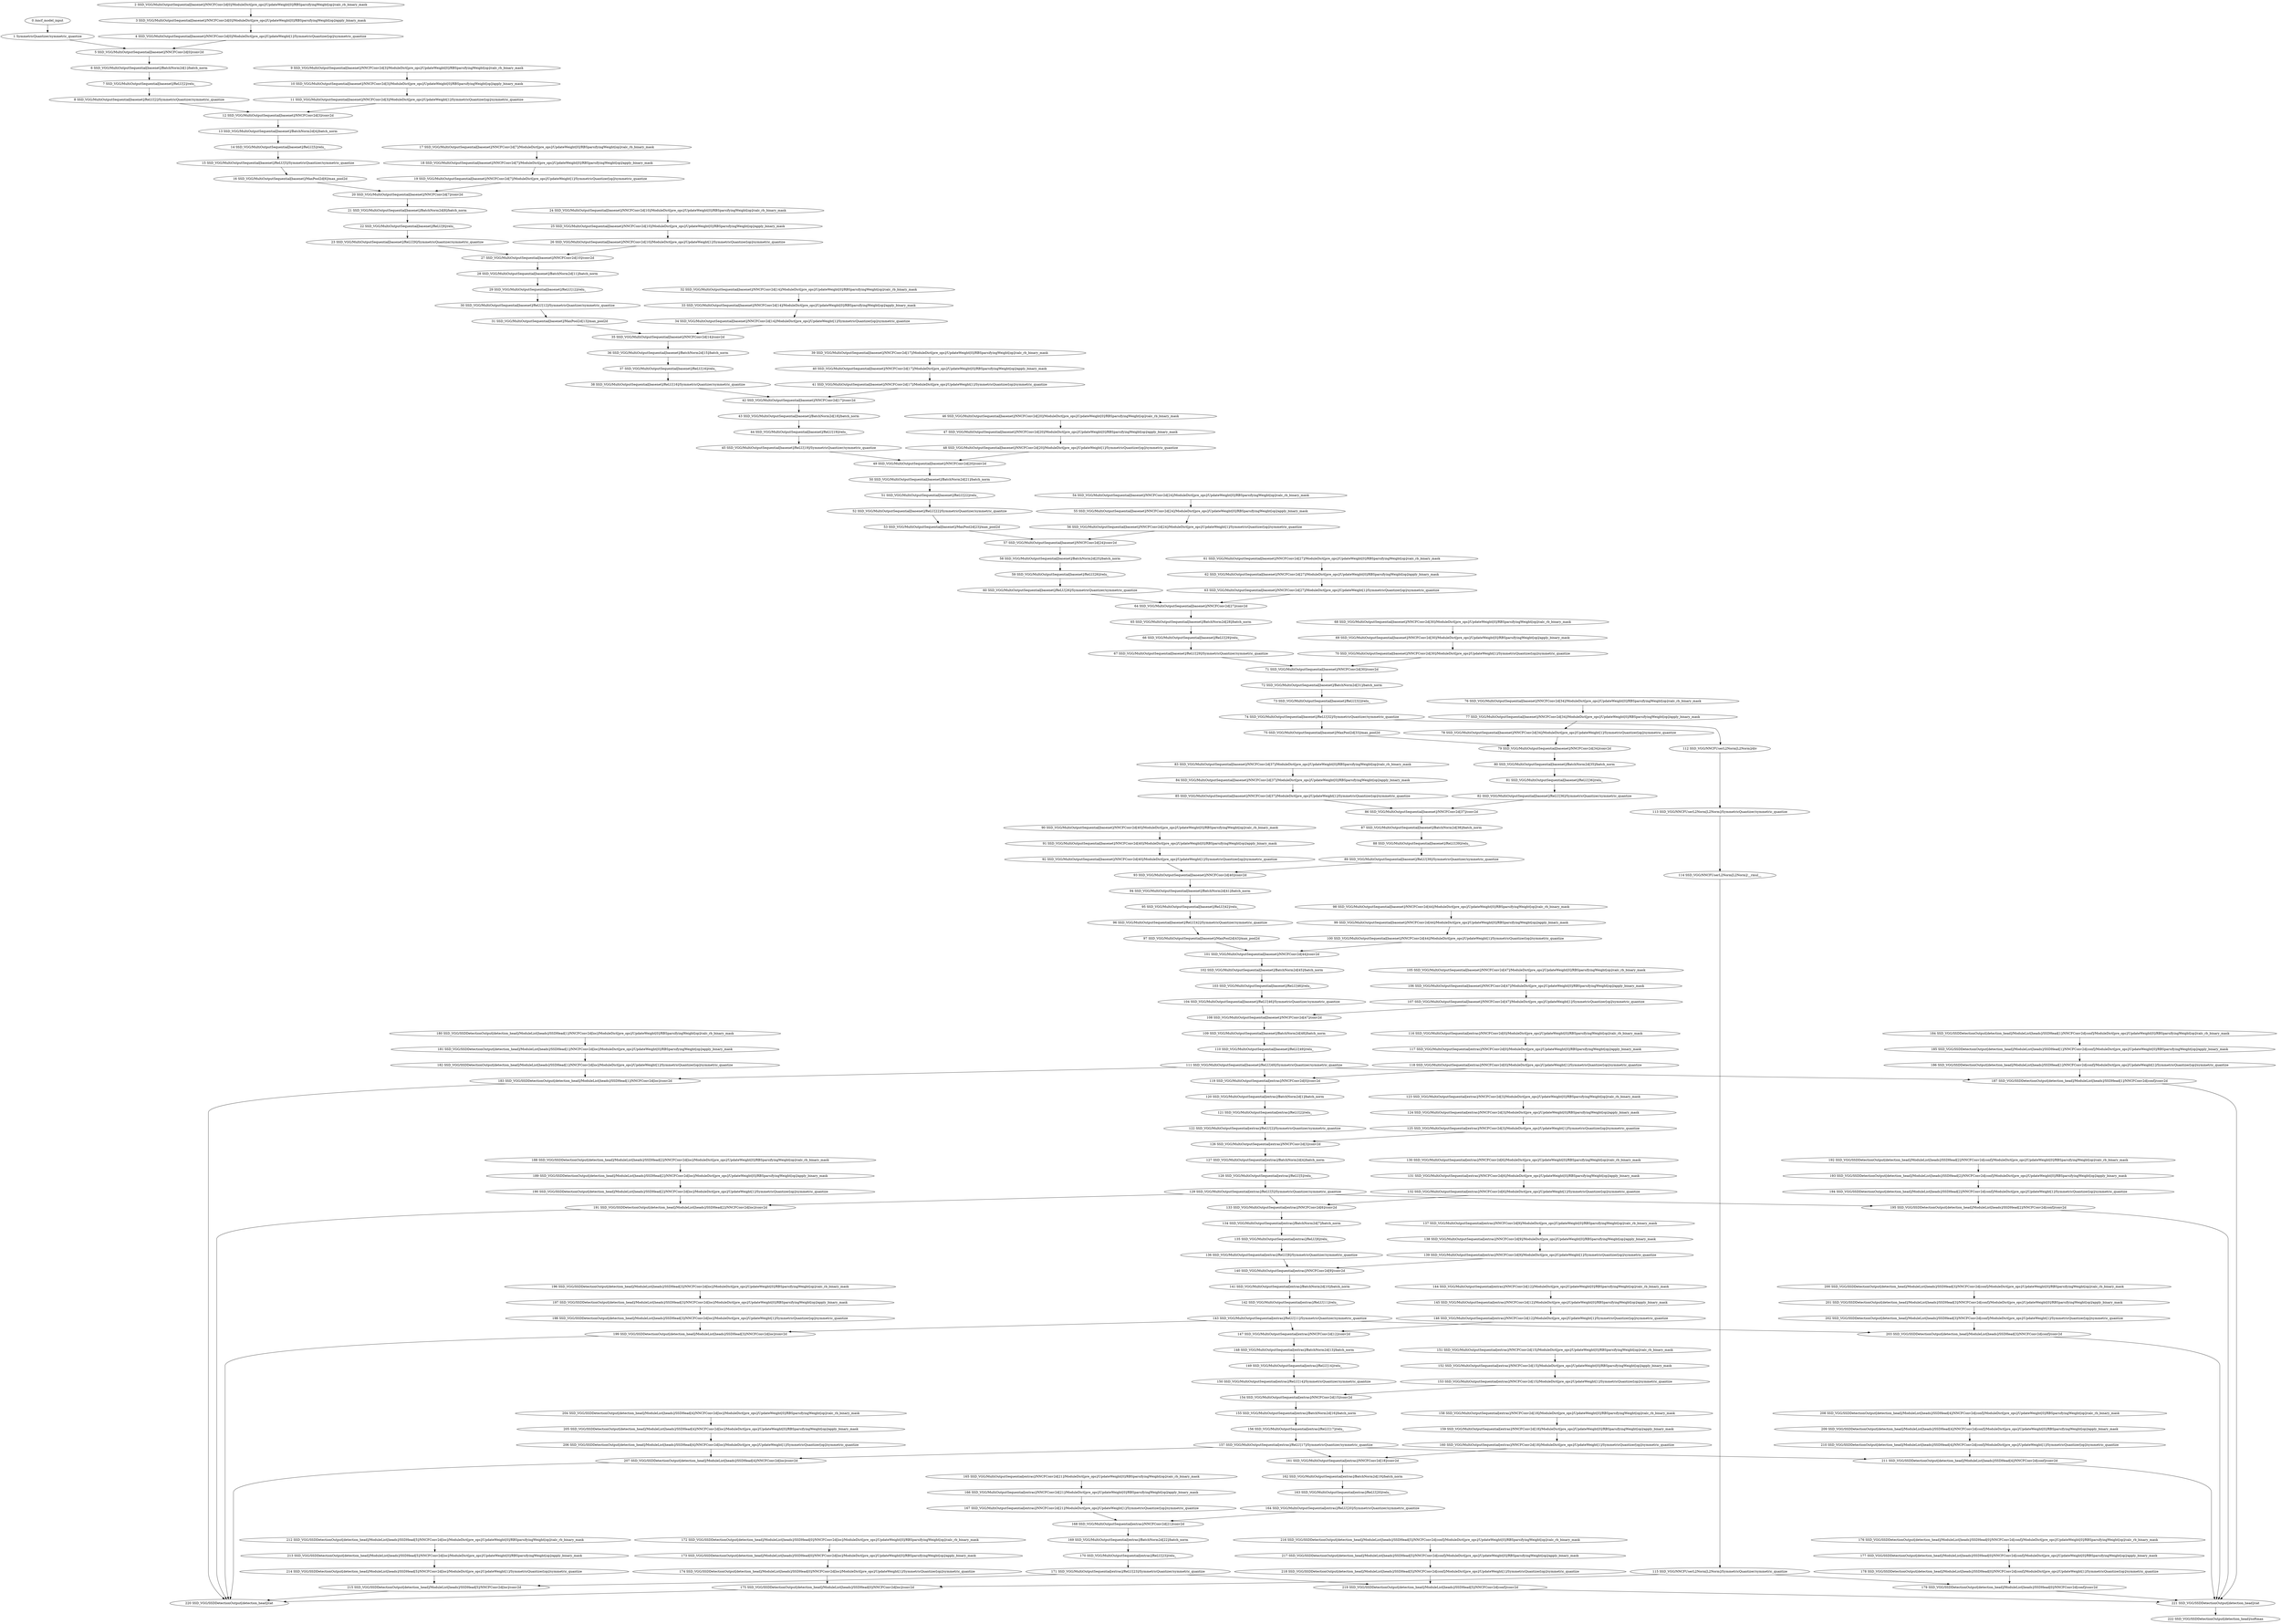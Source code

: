 strict digraph  {
"0 /nncf_model_input" [id=0, scope="", type=nncf_model_input];
"1 SymmetricQuantizer/symmetric_quantize" [id=1, scope=SymmetricQuantizer, type=symmetric_quantize];
"2 SSD_VGG/MultiOutputSequential[basenet]/NNCFConv2d[0]/ModuleDict[pre_ops]/UpdateWeight[0]/RBSparsifyingWeight[op]/calc_rb_binary_mask" [id=2, scope="SSD_VGG/MultiOutputSequential[basenet]/NNCFConv2d[0]/ModuleDict[pre_ops]/UpdateWeight[0]/RBSparsifyingWeight[op]", type=calc_rb_binary_mask];
"3 SSD_VGG/MultiOutputSequential[basenet]/NNCFConv2d[0]/ModuleDict[pre_ops]/UpdateWeight[0]/RBSparsifyingWeight[op]/apply_binary_mask" [id=3, scope="SSD_VGG/MultiOutputSequential[basenet]/NNCFConv2d[0]/ModuleDict[pre_ops]/UpdateWeight[0]/RBSparsifyingWeight[op]", type=apply_binary_mask];
"4 SSD_VGG/MultiOutputSequential[basenet]/NNCFConv2d[0]/ModuleDict[pre_ops]/UpdateWeight[1]/SymmetricQuantizer[op]/symmetric_quantize" [id=4, scope="SSD_VGG/MultiOutputSequential[basenet]/NNCFConv2d[0]/ModuleDict[pre_ops]/UpdateWeight[1]/SymmetricQuantizer[op]", type=symmetric_quantize];
"5 SSD_VGG/MultiOutputSequential[basenet]/NNCFConv2d[0]/conv2d" [id=5, scope="SSD_VGG/MultiOutputSequential[basenet]/NNCFConv2d[0]", type=conv2d];
"6 SSD_VGG/MultiOutputSequential[basenet]/BatchNorm2d[1]/batch_norm" [id=6, scope="SSD_VGG/MultiOutputSequential[basenet]/BatchNorm2d[1]", type=batch_norm];
"7 SSD_VGG/MultiOutputSequential[basenet]/ReLU[2]/relu_" [id=7, scope="SSD_VGG/MultiOutputSequential[basenet]/ReLU[2]", type=relu_];
"8 SSD_VGG/MultiOutputSequential[basenet]/ReLU[2]/SymmetricQuantizer/symmetric_quantize" [id=8, scope="SSD_VGG/MultiOutputSequential[basenet]/ReLU[2]/SymmetricQuantizer", type=symmetric_quantize];
"9 SSD_VGG/MultiOutputSequential[basenet]/NNCFConv2d[3]/ModuleDict[pre_ops]/UpdateWeight[0]/RBSparsifyingWeight[op]/calc_rb_binary_mask" [id=9, scope="SSD_VGG/MultiOutputSequential[basenet]/NNCFConv2d[3]/ModuleDict[pre_ops]/UpdateWeight[0]/RBSparsifyingWeight[op]", type=calc_rb_binary_mask];
"10 SSD_VGG/MultiOutputSequential[basenet]/NNCFConv2d[3]/ModuleDict[pre_ops]/UpdateWeight[0]/RBSparsifyingWeight[op]/apply_binary_mask" [id=10, scope="SSD_VGG/MultiOutputSequential[basenet]/NNCFConv2d[3]/ModuleDict[pre_ops]/UpdateWeight[0]/RBSparsifyingWeight[op]", type=apply_binary_mask];
"11 SSD_VGG/MultiOutputSequential[basenet]/NNCFConv2d[3]/ModuleDict[pre_ops]/UpdateWeight[1]/SymmetricQuantizer[op]/symmetric_quantize" [id=11, scope="SSD_VGG/MultiOutputSequential[basenet]/NNCFConv2d[3]/ModuleDict[pre_ops]/UpdateWeight[1]/SymmetricQuantizer[op]", type=symmetric_quantize];
"12 SSD_VGG/MultiOutputSequential[basenet]/NNCFConv2d[3]/conv2d" [id=12, scope="SSD_VGG/MultiOutputSequential[basenet]/NNCFConv2d[3]", type=conv2d];
"13 SSD_VGG/MultiOutputSequential[basenet]/BatchNorm2d[4]/batch_norm" [id=13, scope="SSD_VGG/MultiOutputSequential[basenet]/BatchNorm2d[4]", type=batch_norm];
"14 SSD_VGG/MultiOutputSequential[basenet]/ReLU[5]/relu_" [id=14, scope="SSD_VGG/MultiOutputSequential[basenet]/ReLU[5]", type=relu_];
"15 SSD_VGG/MultiOutputSequential[basenet]/ReLU[5]/SymmetricQuantizer/symmetric_quantize" [id=15, scope="SSD_VGG/MultiOutputSequential[basenet]/ReLU[5]/SymmetricQuantizer", type=symmetric_quantize];
"16 SSD_VGG/MultiOutputSequential[basenet]/MaxPool2d[6]/max_pool2d" [id=16, scope="SSD_VGG/MultiOutputSequential[basenet]/MaxPool2d[6]", type=max_pool2d];
"17 SSD_VGG/MultiOutputSequential[basenet]/NNCFConv2d[7]/ModuleDict[pre_ops]/UpdateWeight[0]/RBSparsifyingWeight[op]/calc_rb_binary_mask" [id=17, scope="SSD_VGG/MultiOutputSequential[basenet]/NNCFConv2d[7]/ModuleDict[pre_ops]/UpdateWeight[0]/RBSparsifyingWeight[op]", type=calc_rb_binary_mask];
"18 SSD_VGG/MultiOutputSequential[basenet]/NNCFConv2d[7]/ModuleDict[pre_ops]/UpdateWeight[0]/RBSparsifyingWeight[op]/apply_binary_mask" [id=18, scope="SSD_VGG/MultiOutputSequential[basenet]/NNCFConv2d[7]/ModuleDict[pre_ops]/UpdateWeight[0]/RBSparsifyingWeight[op]", type=apply_binary_mask];
"19 SSD_VGG/MultiOutputSequential[basenet]/NNCFConv2d[7]/ModuleDict[pre_ops]/UpdateWeight[1]/SymmetricQuantizer[op]/symmetric_quantize" [id=19, scope="SSD_VGG/MultiOutputSequential[basenet]/NNCFConv2d[7]/ModuleDict[pre_ops]/UpdateWeight[1]/SymmetricQuantizer[op]", type=symmetric_quantize];
"20 SSD_VGG/MultiOutputSequential[basenet]/NNCFConv2d[7]/conv2d" [id=20, scope="SSD_VGG/MultiOutputSequential[basenet]/NNCFConv2d[7]", type=conv2d];
"21 SSD_VGG/MultiOutputSequential[basenet]/BatchNorm2d[8]/batch_norm" [id=21, scope="SSD_VGG/MultiOutputSequential[basenet]/BatchNorm2d[8]", type=batch_norm];
"22 SSD_VGG/MultiOutputSequential[basenet]/ReLU[9]/relu_" [id=22, scope="SSD_VGG/MultiOutputSequential[basenet]/ReLU[9]", type=relu_];
"23 SSD_VGG/MultiOutputSequential[basenet]/ReLU[9]/SymmetricQuantizer/symmetric_quantize" [id=23, scope="SSD_VGG/MultiOutputSequential[basenet]/ReLU[9]/SymmetricQuantizer", type=symmetric_quantize];
"24 SSD_VGG/MultiOutputSequential[basenet]/NNCFConv2d[10]/ModuleDict[pre_ops]/UpdateWeight[0]/RBSparsifyingWeight[op]/calc_rb_binary_mask" [id=24, scope="SSD_VGG/MultiOutputSequential[basenet]/NNCFConv2d[10]/ModuleDict[pre_ops]/UpdateWeight[0]/RBSparsifyingWeight[op]", type=calc_rb_binary_mask];
"25 SSD_VGG/MultiOutputSequential[basenet]/NNCFConv2d[10]/ModuleDict[pre_ops]/UpdateWeight[0]/RBSparsifyingWeight[op]/apply_binary_mask" [id=25, scope="SSD_VGG/MultiOutputSequential[basenet]/NNCFConv2d[10]/ModuleDict[pre_ops]/UpdateWeight[0]/RBSparsifyingWeight[op]", type=apply_binary_mask];
"26 SSD_VGG/MultiOutputSequential[basenet]/NNCFConv2d[10]/ModuleDict[pre_ops]/UpdateWeight[1]/SymmetricQuantizer[op]/symmetric_quantize" [id=26, scope="SSD_VGG/MultiOutputSequential[basenet]/NNCFConv2d[10]/ModuleDict[pre_ops]/UpdateWeight[1]/SymmetricQuantizer[op]", type=symmetric_quantize];
"27 SSD_VGG/MultiOutputSequential[basenet]/NNCFConv2d[10]/conv2d" [id=27, scope="SSD_VGG/MultiOutputSequential[basenet]/NNCFConv2d[10]", type=conv2d];
"28 SSD_VGG/MultiOutputSequential[basenet]/BatchNorm2d[11]/batch_norm" [id=28, scope="SSD_VGG/MultiOutputSequential[basenet]/BatchNorm2d[11]", type=batch_norm];
"29 SSD_VGG/MultiOutputSequential[basenet]/ReLU[12]/relu_" [id=29, scope="SSD_VGG/MultiOutputSequential[basenet]/ReLU[12]", type=relu_];
"30 SSD_VGG/MultiOutputSequential[basenet]/ReLU[12]/SymmetricQuantizer/symmetric_quantize" [id=30, scope="SSD_VGG/MultiOutputSequential[basenet]/ReLU[12]/SymmetricQuantizer", type=symmetric_quantize];
"31 SSD_VGG/MultiOutputSequential[basenet]/MaxPool2d[13]/max_pool2d" [id=31, scope="SSD_VGG/MultiOutputSequential[basenet]/MaxPool2d[13]", type=max_pool2d];
"32 SSD_VGG/MultiOutputSequential[basenet]/NNCFConv2d[14]/ModuleDict[pre_ops]/UpdateWeight[0]/RBSparsifyingWeight[op]/calc_rb_binary_mask" [id=32, scope="SSD_VGG/MultiOutputSequential[basenet]/NNCFConv2d[14]/ModuleDict[pre_ops]/UpdateWeight[0]/RBSparsifyingWeight[op]", type=calc_rb_binary_mask];
"33 SSD_VGG/MultiOutputSequential[basenet]/NNCFConv2d[14]/ModuleDict[pre_ops]/UpdateWeight[0]/RBSparsifyingWeight[op]/apply_binary_mask" [id=33, scope="SSD_VGG/MultiOutputSequential[basenet]/NNCFConv2d[14]/ModuleDict[pre_ops]/UpdateWeight[0]/RBSparsifyingWeight[op]", type=apply_binary_mask];
"34 SSD_VGG/MultiOutputSequential[basenet]/NNCFConv2d[14]/ModuleDict[pre_ops]/UpdateWeight[1]/SymmetricQuantizer[op]/symmetric_quantize" [id=34, scope="SSD_VGG/MultiOutputSequential[basenet]/NNCFConv2d[14]/ModuleDict[pre_ops]/UpdateWeight[1]/SymmetricQuantizer[op]", type=symmetric_quantize];
"35 SSD_VGG/MultiOutputSequential[basenet]/NNCFConv2d[14]/conv2d" [id=35, scope="SSD_VGG/MultiOutputSequential[basenet]/NNCFConv2d[14]", type=conv2d];
"36 SSD_VGG/MultiOutputSequential[basenet]/BatchNorm2d[15]/batch_norm" [id=36, scope="SSD_VGG/MultiOutputSequential[basenet]/BatchNorm2d[15]", type=batch_norm];
"37 SSD_VGG/MultiOutputSequential[basenet]/ReLU[16]/relu_" [id=37, scope="SSD_VGG/MultiOutputSequential[basenet]/ReLU[16]", type=relu_];
"38 SSD_VGG/MultiOutputSequential[basenet]/ReLU[16]/SymmetricQuantizer/symmetric_quantize" [id=38, scope="SSD_VGG/MultiOutputSequential[basenet]/ReLU[16]/SymmetricQuantizer", type=symmetric_quantize];
"39 SSD_VGG/MultiOutputSequential[basenet]/NNCFConv2d[17]/ModuleDict[pre_ops]/UpdateWeight[0]/RBSparsifyingWeight[op]/calc_rb_binary_mask" [id=39, scope="SSD_VGG/MultiOutputSequential[basenet]/NNCFConv2d[17]/ModuleDict[pre_ops]/UpdateWeight[0]/RBSparsifyingWeight[op]", type=calc_rb_binary_mask];
"40 SSD_VGG/MultiOutputSequential[basenet]/NNCFConv2d[17]/ModuleDict[pre_ops]/UpdateWeight[0]/RBSparsifyingWeight[op]/apply_binary_mask" [id=40, scope="SSD_VGG/MultiOutputSequential[basenet]/NNCFConv2d[17]/ModuleDict[pre_ops]/UpdateWeight[0]/RBSparsifyingWeight[op]", type=apply_binary_mask];
"41 SSD_VGG/MultiOutputSequential[basenet]/NNCFConv2d[17]/ModuleDict[pre_ops]/UpdateWeight[1]/SymmetricQuantizer[op]/symmetric_quantize" [id=41, scope="SSD_VGG/MultiOutputSequential[basenet]/NNCFConv2d[17]/ModuleDict[pre_ops]/UpdateWeight[1]/SymmetricQuantizer[op]", type=symmetric_quantize];
"42 SSD_VGG/MultiOutputSequential[basenet]/NNCFConv2d[17]/conv2d" [id=42, scope="SSD_VGG/MultiOutputSequential[basenet]/NNCFConv2d[17]", type=conv2d];
"43 SSD_VGG/MultiOutputSequential[basenet]/BatchNorm2d[18]/batch_norm" [id=43, scope="SSD_VGG/MultiOutputSequential[basenet]/BatchNorm2d[18]", type=batch_norm];
"44 SSD_VGG/MultiOutputSequential[basenet]/ReLU[19]/relu_" [id=44, scope="SSD_VGG/MultiOutputSequential[basenet]/ReLU[19]", type=relu_];
"45 SSD_VGG/MultiOutputSequential[basenet]/ReLU[19]/SymmetricQuantizer/symmetric_quantize" [id=45, scope="SSD_VGG/MultiOutputSequential[basenet]/ReLU[19]/SymmetricQuantizer", type=symmetric_quantize];
"46 SSD_VGG/MultiOutputSequential[basenet]/NNCFConv2d[20]/ModuleDict[pre_ops]/UpdateWeight[0]/RBSparsifyingWeight[op]/calc_rb_binary_mask" [id=46, scope="SSD_VGG/MultiOutputSequential[basenet]/NNCFConv2d[20]/ModuleDict[pre_ops]/UpdateWeight[0]/RBSparsifyingWeight[op]", type=calc_rb_binary_mask];
"47 SSD_VGG/MultiOutputSequential[basenet]/NNCFConv2d[20]/ModuleDict[pre_ops]/UpdateWeight[0]/RBSparsifyingWeight[op]/apply_binary_mask" [id=47, scope="SSD_VGG/MultiOutputSequential[basenet]/NNCFConv2d[20]/ModuleDict[pre_ops]/UpdateWeight[0]/RBSparsifyingWeight[op]", type=apply_binary_mask];
"48 SSD_VGG/MultiOutputSequential[basenet]/NNCFConv2d[20]/ModuleDict[pre_ops]/UpdateWeight[1]/SymmetricQuantizer[op]/symmetric_quantize" [id=48, scope="SSD_VGG/MultiOutputSequential[basenet]/NNCFConv2d[20]/ModuleDict[pre_ops]/UpdateWeight[1]/SymmetricQuantizer[op]", type=symmetric_quantize];
"49 SSD_VGG/MultiOutputSequential[basenet]/NNCFConv2d[20]/conv2d" [id=49, scope="SSD_VGG/MultiOutputSequential[basenet]/NNCFConv2d[20]", type=conv2d];
"50 SSD_VGG/MultiOutputSequential[basenet]/BatchNorm2d[21]/batch_norm" [id=50, scope="SSD_VGG/MultiOutputSequential[basenet]/BatchNorm2d[21]", type=batch_norm];
"51 SSD_VGG/MultiOutputSequential[basenet]/ReLU[22]/relu_" [id=51, scope="SSD_VGG/MultiOutputSequential[basenet]/ReLU[22]", type=relu_];
"52 SSD_VGG/MultiOutputSequential[basenet]/ReLU[22]/SymmetricQuantizer/symmetric_quantize" [id=52, scope="SSD_VGG/MultiOutputSequential[basenet]/ReLU[22]/SymmetricQuantizer", type=symmetric_quantize];
"53 SSD_VGG/MultiOutputSequential[basenet]/MaxPool2d[23]/max_pool2d" [id=53, scope="SSD_VGG/MultiOutputSequential[basenet]/MaxPool2d[23]", type=max_pool2d];
"54 SSD_VGG/MultiOutputSequential[basenet]/NNCFConv2d[24]/ModuleDict[pre_ops]/UpdateWeight[0]/RBSparsifyingWeight[op]/calc_rb_binary_mask" [id=54, scope="SSD_VGG/MultiOutputSequential[basenet]/NNCFConv2d[24]/ModuleDict[pre_ops]/UpdateWeight[0]/RBSparsifyingWeight[op]", type=calc_rb_binary_mask];
"55 SSD_VGG/MultiOutputSequential[basenet]/NNCFConv2d[24]/ModuleDict[pre_ops]/UpdateWeight[0]/RBSparsifyingWeight[op]/apply_binary_mask" [id=55, scope="SSD_VGG/MultiOutputSequential[basenet]/NNCFConv2d[24]/ModuleDict[pre_ops]/UpdateWeight[0]/RBSparsifyingWeight[op]", type=apply_binary_mask];
"56 SSD_VGG/MultiOutputSequential[basenet]/NNCFConv2d[24]/ModuleDict[pre_ops]/UpdateWeight[1]/SymmetricQuantizer[op]/symmetric_quantize" [id=56, scope="SSD_VGG/MultiOutputSequential[basenet]/NNCFConv2d[24]/ModuleDict[pre_ops]/UpdateWeight[1]/SymmetricQuantizer[op]", type=symmetric_quantize];
"57 SSD_VGG/MultiOutputSequential[basenet]/NNCFConv2d[24]/conv2d" [id=57, scope="SSD_VGG/MultiOutputSequential[basenet]/NNCFConv2d[24]", type=conv2d];
"58 SSD_VGG/MultiOutputSequential[basenet]/BatchNorm2d[25]/batch_norm" [id=58, scope="SSD_VGG/MultiOutputSequential[basenet]/BatchNorm2d[25]", type=batch_norm];
"59 SSD_VGG/MultiOutputSequential[basenet]/ReLU[26]/relu_" [id=59, scope="SSD_VGG/MultiOutputSequential[basenet]/ReLU[26]", type=relu_];
"60 SSD_VGG/MultiOutputSequential[basenet]/ReLU[26]/SymmetricQuantizer/symmetric_quantize" [id=60, scope="SSD_VGG/MultiOutputSequential[basenet]/ReLU[26]/SymmetricQuantizer", type=symmetric_quantize];
"61 SSD_VGG/MultiOutputSequential[basenet]/NNCFConv2d[27]/ModuleDict[pre_ops]/UpdateWeight[0]/RBSparsifyingWeight[op]/calc_rb_binary_mask" [id=61, scope="SSD_VGG/MultiOutputSequential[basenet]/NNCFConv2d[27]/ModuleDict[pre_ops]/UpdateWeight[0]/RBSparsifyingWeight[op]", type=calc_rb_binary_mask];
"62 SSD_VGG/MultiOutputSequential[basenet]/NNCFConv2d[27]/ModuleDict[pre_ops]/UpdateWeight[0]/RBSparsifyingWeight[op]/apply_binary_mask" [id=62, scope="SSD_VGG/MultiOutputSequential[basenet]/NNCFConv2d[27]/ModuleDict[pre_ops]/UpdateWeight[0]/RBSparsifyingWeight[op]", type=apply_binary_mask];
"63 SSD_VGG/MultiOutputSequential[basenet]/NNCFConv2d[27]/ModuleDict[pre_ops]/UpdateWeight[1]/SymmetricQuantizer[op]/symmetric_quantize" [id=63, scope="SSD_VGG/MultiOutputSequential[basenet]/NNCFConv2d[27]/ModuleDict[pre_ops]/UpdateWeight[1]/SymmetricQuantizer[op]", type=symmetric_quantize];
"64 SSD_VGG/MultiOutputSequential[basenet]/NNCFConv2d[27]/conv2d" [id=64, scope="SSD_VGG/MultiOutputSequential[basenet]/NNCFConv2d[27]", type=conv2d];
"65 SSD_VGG/MultiOutputSequential[basenet]/BatchNorm2d[28]/batch_norm" [id=65, scope="SSD_VGG/MultiOutputSequential[basenet]/BatchNorm2d[28]", type=batch_norm];
"66 SSD_VGG/MultiOutputSequential[basenet]/ReLU[29]/relu_" [id=66, scope="SSD_VGG/MultiOutputSequential[basenet]/ReLU[29]", type=relu_];
"67 SSD_VGG/MultiOutputSequential[basenet]/ReLU[29]/SymmetricQuantizer/symmetric_quantize" [id=67, scope="SSD_VGG/MultiOutputSequential[basenet]/ReLU[29]/SymmetricQuantizer", type=symmetric_quantize];
"68 SSD_VGG/MultiOutputSequential[basenet]/NNCFConv2d[30]/ModuleDict[pre_ops]/UpdateWeight[0]/RBSparsifyingWeight[op]/calc_rb_binary_mask" [id=68, scope="SSD_VGG/MultiOutputSequential[basenet]/NNCFConv2d[30]/ModuleDict[pre_ops]/UpdateWeight[0]/RBSparsifyingWeight[op]", type=calc_rb_binary_mask];
"69 SSD_VGG/MultiOutputSequential[basenet]/NNCFConv2d[30]/ModuleDict[pre_ops]/UpdateWeight[0]/RBSparsifyingWeight[op]/apply_binary_mask" [id=69, scope="SSD_VGG/MultiOutputSequential[basenet]/NNCFConv2d[30]/ModuleDict[pre_ops]/UpdateWeight[0]/RBSparsifyingWeight[op]", type=apply_binary_mask];
"70 SSD_VGG/MultiOutputSequential[basenet]/NNCFConv2d[30]/ModuleDict[pre_ops]/UpdateWeight[1]/SymmetricQuantizer[op]/symmetric_quantize" [id=70, scope="SSD_VGG/MultiOutputSequential[basenet]/NNCFConv2d[30]/ModuleDict[pre_ops]/UpdateWeight[1]/SymmetricQuantizer[op]", type=symmetric_quantize];
"71 SSD_VGG/MultiOutputSequential[basenet]/NNCFConv2d[30]/conv2d" [id=71, scope="SSD_VGG/MultiOutputSequential[basenet]/NNCFConv2d[30]", type=conv2d];
"72 SSD_VGG/MultiOutputSequential[basenet]/BatchNorm2d[31]/batch_norm" [id=72, scope="SSD_VGG/MultiOutputSequential[basenet]/BatchNorm2d[31]", type=batch_norm];
"73 SSD_VGG/MultiOutputSequential[basenet]/ReLU[32]/relu_" [id=73, scope="SSD_VGG/MultiOutputSequential[basenet]/ReLU[32]", type=relu_];
"74 SSD_VGG/MultiOutputSequential[basenet]/ReLU[32]/SymmetricQuantizer/symmetric_quantize" [id=74, scope="SSD_VGG/MultiOutputSequential[basenet]/ReLU[32]/SymmetricQuantizer", type=symmetric_quantize];
"75 SSD_VGG/MultiOutputSequential[basenet]/MaxPool2d[33]/max_pool2d" [id=75, scope="SSD_VGG/MultiOutputSequential[basenet]/MaxPool2d[33]", type=max_pool2d];
"76 SSD_VGG/MultiOutputSequential[basenet]/NNCFConv2d[34]/ModuleDict[pre_ops]/UpdateWeight[0]/RBSparsifyingWeight[op]/calc_rb_binary_mask" [id=76, scope="SSD_VGG/MultiOutputSequential[basenet]/NNCFConv2d[34]/ModuleDict[pre_ops]/UpdateWeight[0]/RBSparsifyingWeight[op]", type=calc_rb_binary_mask];
"77 SSD_VGG/MultiOutputSequential[basenet]/NNCFConv2d[34]/ModuleDict[pre_ops]/UpdateWeight[0]/RBSparsifyingWeight[op]/apply_binary_mask" [id=77, scope="SSD_VGG/MultiOutputSequential[basenet]/NNCFConv2d[34]/ModuleDict[pre_ops]/UpdateWeight[0]/RBSparsifyingWeight[op]", type=apply_binary_mask];
"78 SSD_VGG/MultiOutputSequential[basenet]/NNCFConv2d[34]/ModuleDict[pre_ops]/UpdateWeight[1]/SymmetricQuantizer[op]/symmetric_quantize" [id=78, scope="SSD_VGG/MultiOutputSequential[basenet]/NNCFConv2d[34]/ModuleDict[pre_ops]/UpdateWeight[1]/SymmetricQuantizer[op]", type=symmetric_quantize];
"79 SSD_VGG/MultiOutputSequential[basenet]/NNCFConv2d[34]/conv2d" [id=79, scope="SSD_VGG/MultiOutputSequential[basenet]/NNCFConv2d[34]", type=conv2d];
"80 SSD_VGG/MultiOutputSequential[basenet]/BatchNorm2d[35]/batch_norm" [id=80, scope="SSD_VGG/MultiOutputSequential[basenet]/BatchNorm2d[35]", type=batch_norm];
"81 SSD_VGG/MultiOutputSequential[basenet]/ReLU[36]/relu_" [id=81, scope="SSD_VGG/MultiOutputSequential[basenet]/ReLU[36]", type=relu_];
"82 SSD_VGG/MultiOutputSequential[basenet]/ReLU[36]/SymmetricQuantizer/symmetric_quantize" [id=82, scope="SSD_VGG/MultiOutputSequential[basenet]/ReLU[36]/SymmetricQuantizer", type=symmetric_quantize];
"83 SSD_VGG/MultiOutputSequential[basenet]/NNCFConv2d[37]/ModuleDict[pre_ops]/UpdateWeight[0]/RBSparsifyingWeight[op]/calc_rb_binary_mask" [id=83, scope="SSD_VGG/MultiOutputSequential[basenet]/NNCFConv2d[37]/ModuleDict[pre_ops]/UpdateWeight[0]/RBSparsifyingWeight[op]", type=calc_rb_binary_mask];
"84 SSD_VGG/MultiOutputSequential[basenet]/NNCFConv2d[37]/ModuleDict[pre_ops]/UpdateWeight[0]/RBSparsifyingWeight[op]/apply_binary_mask" [id=84, scope="SSD_VGG/MultiOutputSequential[basenet]/NNCFConv2d[37]/ModuleDict[pre_ops]/UpdateWeight[0]/RBSparsifyingWeight[op]", type=apply_binary_mask];
"85 SSD_VGG/MultiOutputSequential[basenet]/NNCFConv2d[37]/ModuleDict[pre_ops]/UpdateWeight[1]/SymmetricQuantizer[op]/symmetric_quantize" [id=85, scope="SSD_VGG/MultiOutputSequential[basenet]/NNCFConv2d[37]/ModuleDict[pre_ops]/UpdateWeight[1]/SymmetricQuantizer[op]", type=symmetric_quantize];
"86 SSD_VGG/MultiOutputSequential[basenet]/NNCFConv2d[37]/conv2d" [id=86, scope="SSD_VGG/MultiOutputSequential[basenet]/NNCFConv2d[37]", type=conv2d];
"87 SSD_VGG/MultiOutputSequential[basenet]/BatchNorm2d[38]/batch_norm" [id=87, scope="SSD_VGG/MultiOutputSequential[basenet]/BatchNorm2d[38]", type=batch_norm];
"88 SSD_VGG/MultiOutputSequential[basenet]/ReLU[39]/relu_" [id=88, scope="SSD_VGG/MultiOutputSequential[basenet]/ReLU[39]", type=relu_];
"89 SSD_VGG/MultiOutputSequential[basenet]/ReLU[39]/SymmetricQuantizer/symmetric_quantize" [id=89, scope="SSD_VGG/MultiOutputSequential[basenet]/ReLU[39]/SymmetricQuantizer", type=symmetric_quantize];
"90 SSD_VGG/MultiOutputSequential[basenet]/NNCFConv2d[40]/ModuleDict[pre_ops]/UpdateWeight[0]/RBSparsifyingWeight[op]/calc_rb_binary_mask" [id=90, scope="SSD_VGG/MultiOutputSequential[basenet]/NNCFConv2d[40]/ModuleDict[pre_ops]/UpdateWeight[0]/RBSparsifyingWeight[op]", type=calc_rb_binary_mask];
"91 SSD_VGG/MultiOutputSequential[basenet]/NNCFConv2d[40]/ModuleDict[pre_ops]/UpdateWeight[0]/RBSparsifyingWeight[op]/apply_binary_mask" [id=91, scope="SSD_VGG/MultiOutputSequential[basenet]/NNCFConv2d[40]/ModuleDict[pre_ops]/UpdateWeight[0]/RBSparsifyingWeight[op]", type=apply_binary_mask];
"92 SSD_VGG/MultiOutputSequential[basenet]/NNCFConv2d[40]/ModuleDict[pre_ops]/UpdateWeight[1]/SymmetricQuantizer[op]/symmetric_quantize" [id=92, scope="SSD_VGG/MultiOutputSequential[basenet]/NNCFConv2d[40]/ModuleDict[pre_ops]/UpdateWeight[1]/SymmetricQuantizer[op]", type=symmetric_quantize];
"93 SSD_VGG/MultiOutputSequential[basenet]/NNCFConv2d[40]/conv2d" [id=93, scope="SSD_VGG/MultiOutputSequential[basenet]/NNCFConv2d[40]", type=conv2d];
"94 SSD_VGG/MultiOutputSequential[basenet]/BatchNorm2d[41]/batch_norm" [id=94, scope="SSD_VGG/MultiOutputSequential[basenet]/BatchNorm2d[41]", type=batch_norm];
"95 SSD_VGG/MultiOutputSequential[basenet]/ReLU[42]/relu_" [id=95, scope="SSD_VGG/MultiOutputSequential[basenet]/ReLU[42]", type=relu_];
"96 SSD_VGG/MultiOutputSequential[basenet]/ReLU[42]/SymmetricQuantizer/symmetric_quantize" [id=96, scope="SSD_VGG/MultiOutputSequential[basenet]/ReLU[42]/SymmetricQuantizer", type=symmetric_quantize];
"97 SSD_VGG/MultiOutputSequential[basenet]/MaxPool2d[43]/max_pool2d" [id=97, scope="SSD_VGG/MultiOutputSequential[basenet]/MaxPool2d[43]", type=max_pool2d];
"98 SSD_VGG/MultiOutputSequential[basenet]/NNCFConv2d[44]/ModuleDict[pre_ops]/UpdateWeight[0]/RBSparsifyingWeight[op]/calc_rb_binary_mask" [id=98, scope="SSD_VGG/MultiOutputSequential[basenet]/NNCFConv2d[44]/ModuleDict[pre_ops]/UpdateWeight[0]/RBSparsifyingWeight[op]", type=calc_rb_binary_mask];
"99 SSD_VGG/MultiOutputSequential[basenet]/NNCFConv2d[44]/ModuleDict[pre_ops]/UpdateWeight[0]/RBSparsifyingWeight[op]/apply_binary_mask" [id=99, scope="SSD_VGG/MultiOutputSequential[basenet]/NNCFConv2d[44]/ModuleDict[pre_ops]/UpdateWeight[0]/RBSparsifyingWeight[op]", type=apply_binary_mask];
"100 SSD_VGG/MultiOutputSequential[basenet]/NNCFConv2d[44]/ModuleDict[pre_ops]/UpdateWeight[1]/SymmetricQuantizer[op]/symmetric_quantize" [id=100, scope="SSD_VGG/MultiOutputSequential[basenet]/NNCFConv2d[44]/ModuleDict[pre_ops]/UpdateWeight[1]/SymmetricQuantizer[op]", type=symmetric_quantize];
"101 SSD_VGG/MultiOutputSequential[basenet]/NNCFConv2d[44]/conv2d" [id=101, scope="SSD_VGG/MultiOutputSequential[basenet]/NNCFConv2d[44]", type=conv2d];
"102 SSD_VGG/MultiOutputSequential[basenet]/BatchNorm2d[45]/batch_norm" [id=102, scope="SSD_VGG/MultiOutputSequential[basenet]/BatchNorm2d[45]", type=batch_norm];
"103 SSD_VGG/MultiOutputSequential[basenet]/ReLU[46]/relu_" [id=103, scope="SSD_VGG/MultiOutputSequential[basenet]/ReLU[46]", type=relu_];
"104 SSD_VGG/MultiOutputSequential[basenet]/ReLU[46]/SymmetricQuantizer/symmetric_quantize" [id=104, scope="SSD_VGG/MultiOutputSequential[basenet]/ReLU[46]/SymmetricQuantizer", type=symmetric_quantize];
"105 SSD_VGG/MultiOutputSequential[basenet]/NNCFConv2d[47]/ModuleDict[pre_ops]/UpdateWeight[0]/RBSparsifyingWeight[op]/calc_rb_binary_mask" [id=105, scope="SSD_VGG/MultiOutputSequential[basenet]/NNCFConv2d[47]/ModuleDict[pre_ops]/UpdateWeight[0]/RBSparsifyingWeight[op]", type=calc_rb_binary_mask];
"106 SSD_VGG/MultiOutputSequential[basenet]/NNCFConv2d[47]/ModuleDict[pre_ops]/UpdateWeight[0]/RBSparsifyingWeight[op]/apply_binary_mask" [id=106, scope="SSD_VGG/MultiOutputSequential[basenet]/NNCFConv2d[47]/ModuleDict[pre_ops]/UpdateWeight[0]/RBSparsifyingWeight[op]", type=apply_binary_mask];
"107 SSD_VGG/MultiOutputSequential[basenet]/NNCFConv2d[47]/ModuleDict[pre_ops]/UpdateWeight[1]/SymmetricQuantizer[op]/symmetric_quantize" [id=107, scope="SSD_VGG/MultiOutputSequential[basenet]/NNCFConv2d[47]/ModuleDict[pre_ops]/UpdateWeight[1]/SymmetricQuantizer[op]", type=symmetric_quantize];
"108 SSD_VGG/MultiOutputSequential[basenet]/NNCFConv2d[47]/conv2d" [id=108, scope="SSD_VGG/MultiOutputSequential[basenet]/NNCFConv2d[47]", type=conv2d];
"109 SSD_VGG/MultiOutputSequential[basenet]/BatchNorm2d[48]/batch_norm" [id=109, scope="SSD_VGG/MultiOutputSequential[basenet]/BatchNorm2d[48]", type=batch_norm];
"110 SSD_VGG/MultiOutputSequential[basenet]/ReLU[49]/relu_" [id=110, scope="SSD_VGG/MultiOutputSequential[basenet]/ReLU[49]", type=relu_];
"111 SSD_VGG/MultiOutputSequential[basenet]/ReLU[49]/SymmetricQuantizer/symmetric_quantize" [id=111, scope="SSD_VGG/MultiOutputSequential[basenet]/ReLU[49]/SymmetricQuantizer", type=symmetric_quantize];
"112 SSD_VGG/NNCFUserL2Norm[L2Norm]/div" [id=112, scope="SSD_VGG/NNCFUserL2Norm[L2Norm]", type=div];
"113 SSD_VGG/NNCFUserL2Norm[L2Norm]/SymmetricQuantizer/symmetric_quantize" [id=113, scope="SSD_VGG/NNCFUserL2Norm[L2Norm]/SymmetricQuantizer", type=symmetric_quantize];
"114 SSD_VGG/NNCFUserL2Norm[L2Norm]/__rmul__" [id=114, scope="SSD_VGG/NNCFUserL2Norm[L2Norm]", type=__rmul__];
"115 SSD_VGG/NNCFUserL2Norm[L2Norm]/SymmetricQuantizer/symmetric_quantize" [id=115, scope="SSD_VGG/NNCFUserL2Norm[L2Norm]/SymmetricQuantizer", type=symmetric_quantize];
"116 SSD_VGG/MultiOutputSequential[extras]/NNCFConv2d[0]/ModuleDict[pre_ops]/UpdateWeight[0]/RBSparsifyingWeight[op]/calc_rb_binary_mask" [id=116, scope="SSD_VGG/MultiOutputSequential[extras]/NNCFConv2d[0]/ModuleDict[pre_ops]/UpdateWeight[0]/RBSparsifyingWeight[op]", type=calc_rb_binary_mask];
"117 SSD_VGG/MultiOutputSequential[extras]/NNCFConv2d[0]/ModuleDict[pre_ops]/UpdateWeight[0]/RBSparsifyingWeight[op]/apply_binary_mask" [id=117, scope="SSD_VGG/MultiOutputSequential[extras]/NNCFConv2d[0]/ModuleDict[pre_ops]/UpdateWeight[0]/RBSparsifyingWeight[op]", type=apply_binary_mask];
"118 SSD_VGG/MultiOutputSequential[extras]/NNCFConv2d[0]/ModuleDict[pre_ops]/UpdateWeight[1]/SymmetricQuantizer[op]/symmetric_quantize" [id=118, scope="SSD_VGG/MultiOutputSequential[extras]/NNCFConv2d[0]/ModuleDict[pre_ops]/UpdateWeight[1]/SymmetricQuantizer[op]", type=symmetric_quantize];
"119 SSD_VGG/MultiOutputSequential[extras]/NNCFConv2d[0]/conv2d" [id=119, scope="SSD_VGG/MultiOutputSequential[extras]/NNCFConv2d[0]", type=conv2d];
"120 SSD_VGG/MultiOutputSequential[extras]/BatchNorm2d[1]/batch_norm" [id=120, scope="SSD_VGG/MultiOutputSequential[extras]/BatchNorm2d[1]", type=batch_norm];
"121 SSD_VGG/MultiOutputSequential[extras]/ReLU[2]/relu_" [id=121, scope="SSD_VGG/MultiOutputSequential[extras]/ReLU[2]", type=relu_];
"122 SSD_VGG/MultiOutputSequential[extras]/ReLU[2]/SymmetricQuantizer/symmetric_quantize" [id=122, scope="SSD_VGG/MultiOutputSequential[extras]/ReLU[2]/SymmetricQuantizer", type=symmetric_quantize];
"123 SSD_VGG/MultiOutputSequential[extras]/NNCFConv2d[3]/ModuleDict[pre_ops]/UpdateWeight[0]/RBSparsifyingWeight[op]/calc_rb_binary_mask" [id=123, scope="SSD_VGG/MultiOutputSequential[extras]/NNCFConv2d[3]/ModuleDict[pre_ops]/UpdateWeight[0]/RBSparsifyingWeight[op]", type=calc_rb_binary_mask];
"124 SSD_VGG/MultiOutputSequential[extras]/NNCFConv2d[3]/ModuleDict[pre_ops]/UpdateWeight[0]/RBSparsifyingWeight[op]/apply_binary_mask" [id=124, scope="SSD_VGG/MultiOutputSequential[extras]/NNCFConv2d[3]/ModuleDict[pre_ops]/UpdateWeight[0]/RBSparsifyingWeight[op]", type=apply_binary_mask];
"125 SSD_VGG/MultiOutputSequential[extras]/NNCFConv2d[3]/ModuleDict[pre_ops]/UpdateWeight[1]/SymmetricQuantizer[op]/symmetric_quantize" [id=125, scope="SSD_VGG/MultiOutputSequential[extras]/NNCFConv2d[3]/ModuleDict[pre_ops]/UpdateWeight[1]/SymmetricQuantizer[op]", type=symmetric_quantize];
"126 SSD_VGG/MultiOutputSequential[extras]/NNCFConv2d[3]/conv2d" [id=126, scope="SSD_VGG/MultiOutputSequential[extras]/NNCFConv2d[3]", type=conv2d];
"127 SSD_VGG/MultiOutputSequential[extras]/BatchNorm2d[4]/batch_norm" [id=127, scope="SSD_VGG/MultiOutputSequential[extras]/BatchNorm2d[4]", type=batch_norm];
"128 SSD_VGG/MultiOutputSequential[extras]/ReLU[5]/relu_" [id=128, scope="SSD_VGG/MultiOutputSequential[extras]/ReLU[5]", type=relu_];
"129 SSD_VGG/MultiOutputSequential[extras]/ReLU[5]/SymmetricQuantizer/symmetric_quantize" [id=129, scope="SSD_VGG/MultiOutputSequential[extras]/ReLU[5]/SymmetricQuantizer", type=symmetric_quantize];
"130 SSD_VGG/MultiOutputSequential[extras]/NNCFConv2d[6]/ModuleDict[pre_ops]/UpdateWeight[0]/RBSparsifyingWeight[op]/calc_rb_binary_mask" [id=130, scope="SSD_VGG/MultiOutputSequential[extras]/NNCFConv2d[6]/ModuleDict[pre_ops]/UpdateWeight[0]/RBSparsifyingWeight[op]", type=calc_rb_binary_mask];
"131 SSD_VGG/MultiOutputSequential[extras]/NNCFConv2d[6]/ModuleDict[pre_ops]/UpdateWeight[0]/RBSparsifyingWeight[op]/apply_binary_mask" [id=131, scope="SSD_VGG/MultiOutputSequential[extras]/NNCFConv2d[6]/ModuleDict[pre_ops]/UpdateWeight[0]/RBSparsifyingWeight[op]", type=apply_binary_mask];
"132 SSD_VGG/MultiOutputSequential[extras]/NNCFConv2d[6]/ModuleDict[pre_ops]/UpdateWeight[1]/SymmetricQuantizer[op]/symmetric_quantize" [id=132, scope="SSD_VGG/MultiOutputSequential[extras]/NNCFConv2d[6]/ModuleDict[pre_ops]/UpdateWeight[1]/SymmetricQuantizer[op]", type=symmetric_quantize];
"133 SSD_VGG/MultiOutputSequential[extras]/NNCFConv2d[6]/conv2d" [id=133, scope="SSD_VGG/MultiOutputSequential[extras]/NNCFConv2d[6]", type=conv2d];
"134 SSD_VGG/MultiOutputSequential[extras]/BatchNorm2d[7]/batch_norm" [id=134, scope="SSD_VGG/MultiOutputSequential[extras]/BatchNorm2d[7]", type=batch_norm];
"135 SSD_VGG/MultiOutputSequential[extras]/ReLU[8]/relu_" [id=135, scope="SSD_VGG/MultiOutputSequential[extras]/ReLU[8]", type=relu_];
"136 SSD_VGG/MultiOutputSequential[extras]/ReLU[8]/SymmetricQuantizer/symmetric_quantize" [id=136, scope="SSD_VGG/MultiOutputSequential[extras]/ReLU[8]/SymmetricQuantizer", type=symmetric_quantize];
"137 SSD_VGG/MultiOutputSequential[extras]/NNCFConv2d[9]/ModuleDict[pre_ops]/UpdateWeight[0]/RBSparsifyingWeight[op]/calc_rb_binary_mask" [id=137, scope="SSD_VGG/MultiOutputSequential[extras]/NNCFConv2d[9]/ModuleDict[pre_ops]/UpdateWeight[0]/RBSparsifyingWeight[op]", type=calc_rb_binary_mask];
"138 SSD_VGG/MultiOutputSequential[extras]/NNCFConv2d[9]/ModuleDict[pre_ops]/UpdateWeight[0]/RBSparsifyingWeight[op]/apply_binary_mask" [id=138, scope="SSD_VGG/MultiOutputSequential[extras]/NNCFConv2d[9]/ModuleDict[pre_ops]/UpdateWeight[0]/RBSparsifyingWeight[op]", type=apply_binary_mask];
"139 SSD_VGG/MultiOutputSequential[extras]/NNCFConv2d[9]/ModuleDict[pre_ops]/UpdateWeight[1]/SymmetricQuantizer[op]/symmetric_quantize" [id=139, scope="SSD_VGG/MultiOutputSequential[extras]/NNCFConv2d[9]/ModuleDict[pre_ops]/UpdateWeight[1]/SymmetricQuantizer[op]", type=symmetric_quantize];
"140 SSD_VGG/MultiOutputSequential[extras]/NNCFConv2d[9]/conv2d" [id=140, scope="SSD_VGG/MultiOutputSequential[extras]/NNCFConv2d[9]", type=conv2d];
"141 SSD_VGG/MultiOutputSequential[extras]/BatchNorm2d[10]/batch_norm" [id=141, scope="SSD_VGG/MultiOutputSequential[extras]/BatchNorm2d[10]", type=batch_norm];
"142 SSD_VGG/MultiOutputSequential[extras]/ReLU[11]/relu_" [id=142, scope="SSD_VGG/MultiOutputSequential[extras]/ReLU[11]", type=relu_];
"143 SSD_VGG/MultiOutputSequential[extras]/ReLU[11]/SymmetricQuantizer/symmetric_quantize" [id=143, scope="SSD_VGG/MultiOutputSequential[extras]/ReLU[11]/SymmetricQuantizer", type=symmetric_quantize];
"144 SSD_VGG/MultiOutputSequential[extras]/NNCFConv2d[12]/ModuleDict[pre_ops]/UpdateWeight[0]/RBSparsifyingWeight[op]/calc_rb_binary_mask" [id=144, scope="SSD_VGG/MultiOutputSequential[extras]/NNCFConv2d[12]/ModuleDict[pre_ops]/UpdateWeight[0]/RBSparsifyingWeight[op]", type=calc_rb_binary_mask];
"145 SSD_VGG/MultiOutputSequential[extras]/NNCFConv2d[12]/ModuleDict[pre_ops]/UpdateWeight[0]/RBSparsifyingWeight[op]/apply_binary_mask" [id=145, scope="SSD_VGG/MultiOutputSequential[extras]/NNCFConv2d[12]/ModuleDict[pre_ops]/UpdateWeight[0]/RBSparsifyingWeight[op]", type=apply_binary_mask];
"146 SSD_VGG/MultiOutputSequential[extras]/NNCFConv2d[12]/ModuleDict[pre_ops]/UpdateWeight[1]/SymmetricQuantizer[op]/symmetric_quantize" [id=146, scope="SSD_VGG/MultiOutputSequential[extras]/NNCFConv2d[12]/ModuleDict[pre_ops]/UpdateWeight[1]/SymmetricQuantizer[op]", type=symmetric_quantize];
"147 SSD_VGG/MultiOutputSequential[extras]/NNCFConv2d[12]/conv2d" [id=147, scope="SSD_VGG/MultiOutputSequential[extras]/NNCFConv2d[12]", type=conv2d];
"148 SSD_VGG/MultiOutputSequential[extras]/BatchNorm2d[13]/batch_norm" [id=148, scope="SSD_VGG/MultiOutputSequential[extras]/BatchNorm2d[13]", type=batch_norm];
"149 SSD_VGG/MultiOutputSequential[extras]/ReLU[14]/relu_" [id=149, scope="SSD_VGG/MultiOutputSequential[extras]/ReLU[14]", type=relu_];
"150 SSD_VGG/MultiOutputSequential[extras]/ReLU[14]/SymmetricQuantizer/symmetric_quantize" [id=150, scope="SSD_VGG/MultiOutputSequential[extras]/ReLU[14]/SymmetricQuantizer", type=symmetric_quantize];
"151 SSD_VGG/MultiOutputSequential[extras]/NNCFConv2d[15]/ModuleDict[pre_ops]/UpdateWeight[0]/RBSparsifyingWeight[op]/calc_rb_binary_mask" [id=151, scope="SSD_VGG/MultiOutputSequential[extras]/NNCFConv2d[15]/ModuleDict[pre_ops]/UpdateWeight[0]/RBSparsifyingWeight[op]", type=calc_rb_binary_mask];
"152 SSD_VGG/MultiOutputSequential[extras]/NNCFConv2d[15]/ModuleDict[pre_ops]/UpdateWeight[0]/RBSparsifyingWeight[op]/apply_binary_mask" [id=152, scope="SSD_VGG/MultiOutputSequential[extras]/NNCFConv2d[15]/ModuleDict[pre_ops]/UpdateWeight[0]/RBSparsifyingWeight[op]", type=apply_binary_mask];
"153 SSD_VGG/MultiOutputSequential[extras]/NNCFConv2d[15]/ModuleDict[pre_ops]/UpdateWeight[1]/SymmetricQuantizer[op]/symmetric_quantize" [id=153, scope="SSD_VGG/MultiOutputSequential[extras]/NNCFConv2d[15]/ModuleDict[pre_ops]/UpdateWeight[1]/SymmetricQuantizer[op]", type=symmetric_quantize];
"154 SSD_VGG/MultiOutputSequential[extras]/NNCFConv2d[15]/conv2d" [id=154, scope="SSD_VGG/MultiOutputSequential[extras]/NNCFConv2d[15]", type=conv2d];
"155 SSD_VGG/MultiOutputSequential[extras]/BatchNorm2d[16]/batch_norm" [id=155, scope="SSD_VGG/MultiOutputSequential[extras]/BatchNorm2d[16]", type=batch_norm];
"156 SSD_VGG/MultiOutputSequential[extras]/ReLU[17]/relu_" [id=156, scope="SSD_VGG/MultiOutputSequential[extras]/ReLU[17]", type=relu_];
"157 SSD_VGG/MultiOutputSequential[extras]/ReLU[17]/SymmetricQuantizer/symmetric_quantize" [id=157, scope="SSD_VGG/MultiOutputSequential[extras]/ReLU[17]/SymmetricQuantizer", type=symmetric_quantize];
"158 SSD_VGG/MultiOutputSequential[extras]/NNCFConv2d[18]/ModuleDict[pre_ops]/UpdateWeight[0]/RBSparsifyingWeight[op]/calc_rb_binary_mask" [id=158, scope="SSD_VGG/MultiOutputSequential[extras]/NNCFConv2d[18]/ModuleDict[pre_ops]/UpdateWeight[0]/RBSparsifyingWeight[op]", type=calc_rb_binary_mask];
"159 SSD_VGG/MultiOutputSequential[extras]/NNCFConv2d[18]/ModuleDict[pre_ops]/UpdateWeight[0]/RBSparsifyingWeight[op]/apply_binary_mask" [id=159, scope="SSD_VGG/MultiOutputSequential[extras]/NNCFConv2d[18]/ModuleDict[pre_ops]/UpdateWeight[0]/RBSparsifyingWeight[op]", type=apply_binary_mask];
"160 SSD_VGG/MultiOutputSequential[extras]/NNCFConv2d[18]/ModuleDict[pre_ops]/UpdateWeight[1]/SymmetricQuantizer[op]/symmetric_quantize" [id=160, scope="SSD_VGG/MultiOutputSequential[extras]/NNCFConv2d[18]/ModuleDict[pre_ops]/UpdateWeight[1]/SymmetricQuantizer[op]", type=symmetric_quantize];
"161 SSD_VGG/MultiOutputSequential[extras]/NNCFConv2d[18]/conv2d" [id=161, scope="SSD_VGG/MultiOutputSequential[extras]/NNCFConv2d[18]", type=conv2d];
"162 SSD_VGG/MultiOutputSequential[extras]/BatchNorm2d[19]/batch_norm" [id=162, scope="SSD_VGG/MultiOutputSequential[extras]/BatchNorm2d[19]", type=batch_norm];
"163 SSD_VGG/MultiOutputSequential[extras]/ReLU[20]/relu_" [id=163, scope="SSD_VGG/MultiOutputSequential[extras]/ReLU[20]", type=relu_];
"164 SSD_VGG/MultiOutputSequential[extras]/ReLU[20]/SymmetricQuantizer/symmetric_quantize" [id=164, scope="SSD_VGG/MultiOutputSequential[extras]/ReLU[20]/SymmetricQuantizer", type=symmetric_quantize];
"165 SSD_VGG/MultiOutputSequential[extras]/NNCFConv2d[21]/ModuleDict[pre_ops]/UpdateWeight[0]/RBSparsifyingWeight[op]/calc_rb_binary_mask" [id=165, scope="SSD_VGG/MultiOutputSequential[extras]/NNCFConv2d[21]/ModuleDict[pre_ops]/UpdateWeight[0]/RBSparsifyingWeight[op]", type=calc_rb_binary_mask];
"166 SSD_VGG/MultiOutputSequential[extras]/NNCFConv2d[21]/ModuleDict[pre_ops]/UpdateWeight[0]/RBSparsifyingWeight[op]/apply_binary_mask" [id=166, scope="SSD_VGG/MultiOutputSequential[extras]/NNCFConv2d[21]/ModuleDict[pre_ops]/UpdateWeight[0]/RBSparsifyingWeight[op]", type=apply_binary_mask];
"167 SSD_VGG/MultiOutputSequential[extras]/NNCFConv2d[21]/ModuleDict[pre_ops]/UpdateWeight[1]/SymmetricQuantizer[op]/symmetric_quantize" [id=167, scope="SSD_VGG/MultiOutputSequential[extras]/NNCFConv2d[21]/ModuleDict[pre_ops]/UpdateWeight[1]/SymmetricQuantizer[op]", type=symmetric_quantize];
"168 SSD_VGG/MultiOutputSequential[extras]/NNCFConv2d[21]/conv2d" [id=168, scope="SSD_VGG/MultiOutputSequential[extras]/NNCFConv2d[21]", type=conv2d];
"169 SSD_VGG/MultiOutputSequential[extras]/BatchNorm2d[22]/batch_norm" [id=169, scope="SSD_VGG/MultiOutputSequential[extras]/BatchNorm2d[22]", type=batch_norm];
"170 SSD_VGG/MultiOutputSequential[extras]/ReLU[23]/relu_" [id=170, scope="SSD_VGG/MultiOutputSequential[extras]/ReLU[23]", type=relu_];
"171 SSD_VGG/MultiOutputSequential[extras]/ReLU[23]/SymmetricQuantizer/symmetric_quantize" [id=171, scope="SSD_VGG/MultiOutputSequential[extras]/ReLU[23]/SymmetricQuantizer", type=symmetric_quantize];
"172 SSD_VGG/SSDDetectionOutput[detection_head]/ModuleList[heads]/SSDHead[0]/NNCFConv2d[loc]/ModuleDict[pre_ops]/UpdateWeight[0]/RBSparsifyingWeight[op]/calc_rb_binary_mask" [id=172, scope="SSD_VGG/SSDDetectionOutput[detection_head]/ModuleList[heads]/SSDHead[0]/NNCFConv2d[loc]/ModuleDict[pre_ops]/UpdateWeight[0]/RBSparsifyingWeight[op]", type=calc_rb_binary_mask];
"173 SSD_VGG/SSDDetectionOutput[detection_head]/ModuleList[heads]/SSDHead[0]/NNCFConv2d[loc]/ModuleDict[pre_ops]/UpdateWeight[0]/RBSparsifyingWeight[op]/apply_binary_mask" [id=173, scope="SSD_VGG/SSDDetectionOutput[detection_head]/ModuleList[heads]/SSDHead[0]/NNCFConv2d[loc]/ModuleDict[pre_ops]/UpdateWeight[0]/RBSparsifyingWeight[op]", type=apply_binary_mask];
"174 SSD_VGG/SSDDetectionOutput[detection_head]/ModuleList[heads]/SSDHead[0]/NNCFConv2d[loc]/ModuleDict[pre_ops]/UpdateWeight[1]/SymmetricQuantizer[op]/symmetric_quantize" [id=174, scope="SSD_VGG/SSDDetectionOutput[detection_head]/ModuleList[heads]/SSDHead[0]/NNCFConv2d[loc]/ModuleDict[pre_ops]/UpdateWeight[1]/SymmetricQuantizer[op]", type=symmetric_quantize];
"175 SSD_VGG/SSDDetectionOutput[detection_head]/ModuleList[heads]/SSDHead[0]/NNCFConv2d[loc]/conv2d" [id=175, scope="SSD_VGG/SSDDetectionOutput[detection_head]/ModuleList[heads]/SSDHead[0]/NNCFConv2d[loc]", type=conv2d];
"176 SSD_VGG/SSDDetectionOutput[detection_head]/ModuleList[heads]/SSDHead[0]/NNCFConv2d[conf]/ModuleDict[pre_ops]/UpdateWeight[0]/RBSparsifyingWeight[op]/calc_rb_binary_mask" [id=176, scope="SSD_VGG/SSDDetectionOutput[detection_head]/ModuleList[heads]/SSDHead[0]/NNCFConv2d[conf]/ModuleDict[pre_ops]/UpdateWeight[0]/RBSparsifyingWeight[op]", type=calc_rb_binary_mask];
"177 SSD_VGG/SSDDetectionOutput[detection_head]/ModuleList[heads]/SSDHead[0]/NNCFConv2d[conf]/ModuleDict[pre_ops]/UpdateWeight[0]/RBSparsifyingWeight[op]/apply_binary_mask" [id=177, scope="SSD_VGG/SSDDetectionOutput[detection_head]/ModuleList[heads]/SSDHead[0]/NNCFConv2d[conf]/ModuleDict[pre_ops]/UpdateWeight[0]/RBSparsifyingWeight[op]", type=apply_binary_mask];
"178 SSD_VGG/SSDDetectionOutput[detection_head]/ModuleList[heads]/SSDHead[0]/NNCFConv2d[conf]/ModuleDict[pre_ops]/UpdateWeight[1]/SymmetricQuantizer[op]/symmetric_quantize" [id=178, scope="SSD_VGG/SSDDetectionOutput[detection_head]/ModuleList[heads]/SSDHead[0]/NNCFConv2d[conf]/ModuleDict[pre_ops]/UpdateWeight[1]/SymmetricQuantizer[op]", type=symmetric_quantize];
"179 SSD_VGG/SSDDetectionOutput[detection_head]/ModuleList[heads]/SSDHead[0]/NNCFConv2d[conf]/conv2d" [id=179, scope="SSD_VGG/SSDDetectionOutput[detection_head]/ModuleList[heads]/SSDHead[0]/NNCFConv2d[conf]", type=conv2d];
"180 SSD_VGG/SSDDetectionOutput[detection_head]/ModuleList[heads]/SSDHead[1]/NNCFConv2d[loc]/ModuleDict[pre_ops]/UpdateWeight[0]/RBSparsifyingWeight[op]/calc_rb_binary_mask" [id=180, scope="SSD_VGG/SSDDetectionOutput[detection_head]/ModuleList[heads]/SSDHead[1]/NNCFConv2d[loc]/ModuleDict[pre_ops]/UpdateWeight[0]/RBSparsifyingWeight[op]", type=calc_rb_binary_mask];
"181 SSD_VGG/SSDDetectionOutput[detection_head]/ModuleList[heads]/SSDHead[1]/NNCFConv2d[loc]/ModuleDict[pre_ops]/UpdateWeight[0]/RBSparsifyingWeight[op]/apply_binary_mask" [id=181, scope="SSD_VGG/SSDDetectionOutput[detection_head]/ModuleList[heads]/SSDHead[1]/NNCFConv2d[loc]/ModuleDict[pre_ops]/UpdateWeight[0]/RBSparsifyingWeight[op]", type=apply_binary_mask];
"182 SSD_VGG/SSDDetectionOutput[detection_head]/ModuleList[heads]/SSDHead[1]/NNCFConv2d[loc]/ModuleDict[pre_ops]/UpdateWeight[1]/SymmetricQuantizer[op]/symmetric_quantize" [id=182, scope="SSD_VGG/SSDDetectionOutput[detection_head]/ModuleList[heads]/SSDHead[1]/NNCFConv2d[loc]/ModuleDict[pre_ops]/UpdateWeight[1]/SymmetricQuantizer[op]", type=symmetric_quantize];
"183 SSD_VGG/SSDDetectionOutput[detection_head]/ModuleList[heads]/SSDHead[1]/NNCFConv2d[loc]/conv2d" [id=183, scope="SSD_VGG/SSDDetectionOutput[detection_head]/ModuleList[heads]/SSDHead[1]/NNCFConv2d[loc]", type=conv2d];
"184 SSD_VGG/SSDDetectionOutput[detection_head]/ModuleList[heads]/SSDHead[1]/NNCFConv2d[conf]/ModuleDict[pre_ops]/UpdateWeight[0]/RBSparsifyingWeight[op]/calc_rb_binary_mask" [id=184, scope="SSD_VGG/SSDDetectionOutput[detection_head]/ModuleList[heads]/SSDHead[1]/NNCFConv2d[conf]/ModuleDict[pre_ops]/UpdateWeight[0]/RBSparsifyingWeight[op]", type=calc_rb_binary_mask];
"185 SSD_VGG/SSDDetectionOutput[detection_head]/ModuleList[heads]/SSDHead[1]/NNCFConv2d[conf]/ModuleDict[pre_ops]/UpdateWeight[0]/RBSparsifyingWeight[op]/apply_binary_mask" [id=185, scope="SSD_VGG/SSDDetectionOutput[detection_head]/ModuleList[heads]/SSDHead[1]/NNCFConv2d[conf]/ModuleDict[pre_ops]/UpdateWeight[0]/RBSparsifyingWeight[op]", type=apply_binary_mask];
"186 SSD_VGG/SSDDetectionOutput[detection_head]/ModuleList[heads]/SSDHead[1]/NNCFConv2d[conf]/ModuleDict[pre_ops]/UpdateWeight[1]/SymmetricQuantizer[op]/symmetric_quantize" [id=186, scope="SSD_VGG/SSDDetectionOutput[detection_head]/ModuleList[heads]/SSDHead[1]/NNCFConv2d[conf]/ModuleDict[pre_ops]/UpdateWeight[1]/SymmetricQuantizer[op]", type=symmetric_quantize];
"187 SSD_VGG/SSDDetectionOutput[detection_head]/ModuleList[heads]/SSDHead[1]/NNCFConv2d[conf]/conv2d" [id=187, scope="SSD_VGG/SSDDetectionOutput[detection_head]/ModuleList[heads]/SSDHead[1]/NNCFConv2d[conf]", type=conv2d];
"188 SSD_VGG/SSDDetectionOutput[detection_head]/ModuleList[heads]/SSDHead[2]/NNCFConv2d[loc]/ModuleDict[pre_ops]/UpdateWeight[0]/RBSparsifyingWeight[op]/calc_rb_binary_mask" [id=188, scope="SSD_VGG/SSDDetectionOutput[detection_head]/ModuleList[heads]/SSDHead[2]/NNCFConv2d[loc]/ModuleDict[pre_ops]/UpdateWeight[0]/RBSparsifyingWeight[op]", type=calc_rb_binary_mask];
"189 SSD_VGG/SSDDetectionOutput[detection_head]/ModuleList[heads]/SSDHead[2]/NNCFConv2d[loc]/ModuleDict[pre_ops]/UpdateWeight[0]/RBSparsifyingWeight[op]/apply_binary_mask" [id=189, scope="SSD_VGG/SSDDetectionOutput[detection_head]/ModuleList[heads]/SSDHead[2]/NNCFConv2d[loc]/ModuleDict[pre_ops]/UpdateWeight[0]/RBSparsifyingWeight[op]", type=apply_binary_mask];
"190 SSD_VGG/SSDDetectionOutput[detection_head]/ModuleList[heads]/SSDHead[2]/NNCFConv2d[loc]/ModuleDict[pre_ops]/UpdateWeight[1]/SymmetricQuantizer[op]/symmetric_quantize" [id=190, scope="SSD_VGG/SSDDetectionOutput[detection_head]/ModuleList[heads]/SSDHead[2]/NNCFConv2d[loc]/ModuleDict[pre_ops]/UpdateWeight[1]/SymmetricQuantizer[op]", type=symmetric_quantize];
"191 SSD_VGG/SSDDetectionOutput[detection_head]/ModuleList[heads]/SSDHead[2]/NNCFConv2d[loc]/conv2d" [id=191, scope="SSD_VGG/SSDDetectionOutput[detection_head]/ModuleList[heads]/SSDHead[2]/NNCFConv2d[loc]", type=conv2d];
"192 SSD_VGG/SSDDetectionOutput[detection_head]/ModuleList[heads]/SSDHead[2]/NNCFConv2d[conf]/ModuleDict[pre_ops]/UpdateWeight[0]/RBSparsifyingWeight[op]/calc_rb_binary_mask" [id=192, scope="SSD_VGG/SSDDetectionOutput[detection_head]/ModuleList[heads]/SSDHead[2]/NNCFConv2d[conf]/ModuleDict[pre_ops]/UpdateWeight[0]/RBSparsifyingWeight[op]", type=calc_rb_binary_mask];
"193 SSD_VGG/SSDDetectionOutput[detection_head]/ModuleList[heads]/SSDHead[2]/NNCFConv2d[conf]/ModuleDict[pre_ops]/UpdateWeight[0]/RBSparsifyingWeight[op]/apply_binary_mask" [id=193, scope="SSD_VGG/SSDDetectionOutput[detection_head]/ModuleList[heads]/SSDHead[2]/NNCFConv2d[conf]/ModuleDict[pre_ops]/UpdateWeight[0]/RBSparsifyingWeight[op]", type=apply_binary_mask];
"194 SSD_VGG/SSDDetectionOutput[detection_head]/ModuleList[heads]/SSDHead[2]/NNCFConv2d[conf]/ModuleDict[pre_ops]/UpdateWeight[1]/SymmetricQuantizer[op]/symmetric_quantize" [id=194, scope="SSD_VGG/SSDDetectionOutput[detection_head]/ModuleList[heads]/SSDHead[2]/NNCFConv2d[conf]/ModuleDict[pre_ops]/UpdateWeight[1]/SymmetricQuantizer[op]", type=symmetric_quantize];
"195 SSD_VGG/SSDDetectionOutput[detection_head]/ModuleList[heads]/SSDHead[2]/NNCFConv2d[conf]/conv2d" [id=195, scope="SSD_VGG/SSDDetectionOutput[detection_head]/ModuleList[heads]/SSDHead[2]/NNCFConv2d[conf]", type=conv2d];
"196 SSD_VGG/SSDDetectionOutput[detection_head]/ModuleList[heads]/SSDHead[3]/NNCFConv2d[loc]/ModuleDict[pre_ops]/UpdateWeight[0]/RBSparsifyingWeight[op]/calc_rb_binary_mask" [id=196, scope="SSD_VGG/SSDDetectionOutput[detection_head]/ModuleList[heads]/SSDHead[3]/NNCFConv2d[loc]/ModuleDict[pre_ops]/UpdateWeight[0]/RBSparsifyingWeight[op]", type=calc_rb_binary_mask];
"197 SSD_VGG/SSDDetectionOutput[detection_head]/ModuleList[heads]/SSDHead[3]/NNCFConv2d[loc]/ModuleDict[pre_ops]/UpdateWeight[0]/RBSparsifyingWeight[op]/apply_binary_mask" [id=197, scope="SSD_VGG/SSDDetectionOutput[detection_head]/ModuleList[heads]/SSDHead[3]/NNCFConv2d[loc]/ModuleDict[pre_ops]/UpdateWeight[0]/RBSparsifyingWeight[op]", type=apply_binary_mask];
"198 SSD_VGG/SSDDetectionOutput[detection_head]/ModuleList[heads]/SSDHead[3]/NNCFConv2d[loc]/ModuleDict[pre_ops]/UpdateWeight[1]/SymmetricQuantizer[op]/symmetric_quantize" [id=198, scope="SSD_VGG/SSDDetectionOutput[detection_head]/ModuleList[heads]/SSDHead[3]/NNCFConv2d[loc]/ModuleDict[pre_ops]/UpdateWeight[1]/SymmetricQuantizer[op]", type=symmetric_quantize];
"199 SSD_VGG/SSDDetectionOutput[detection_head]/ModuleList[heads]/SSDHead[3]/NNCFConv2d[loc]/conv2d" [id=199, scope="SSD_VGG/SSDDetectionOutput[detection_head]/ModuleList[heads]/SSDHead[3]/NNCFConv2d[loc]", type=conv2d];
"200 SSD_VGG/SSDDetectionOutput[detection_head]/ModuleList[heads]/SSDHead[3]/NNCFConv2d[conf]/ModuleDict[pre_ops]/UpdateWeight[0]/RBSparsifyingWeight[op]/calc_rb_binary_mask" [id=200, scope="SSD_VGG/SSDDetectionOutput[detection_head]/ModuleList[heads]/SSDHead[3]/NNCFConv2d[conf]/ModuleDict[pre_ops]/UpdateWeight[0]/RBSparsifyingWeight[op]", type=calc_rb_binary_mask];
"201 SSD_VGG/SSDDetectionOutput[detection_head]/ModuleList[heads]/SSDHead[3]/NNCFConv2d[conf]/ModuleDict[pre_ops]/UpdateWeight[0]/RBSparsifyingWeight[op]/apply_binary_mask" [id=201, scope="SSD_VGG/SSDDetectionOutput[detection_head]/ModuleList[heads]/SSDHead[3]/NNCFConv2d[conf]/ModuleDict[pre_ops]/UpdateWeight[0]/RBSparsifyingWeight[op]", type=apply_binary_mask];
"202 SSD_VGG/SSDDetectionOutput[detection_head]/ModuleList[heads]/SSDHead[3]/NNCFConv2d[conf]/ModuleDict[pre_ops]/UpdateWeight[1]/SymmetricQuantizer[op]/symmetric_quantize" [id=202, scope="SSD_VGG/SSDDetectionOutput[detection_head]/ModuleList[heads]/SSDHead[3]/NNCFConv2d[conf]/ModuleDict[pre_ops]/UpdateWeight[1]/SymmetricQuantizer[op]", type=symmetric_quantize];
"203 SSD_VGG/SSDDetectionOutput[detection_head]/ModuleList[heads]/SSDHead[3]/NNCFConv2d[conf]/conv2d" [id=203, scope="SSD_VGG/SSDDetectionOutput[detection_head]/ModuleList[heads]/SSDHead[3]/NNCFConv2d[conf]", type=conv2d];
"204 SSD_VGG/SSDDetectionOutput[detection_head]/ModuleList[heads]/SSDHead[4]/NNCFConv2d[loc]/ModuleDict[pre_ops]/UpdateWeight[0]/RBSparsifyingWeight[op]/calc_rb_binary_mask" [id=204, scope="SSD_VGG/SSDDetectionOutput[detection_head]/ModuleList[heads]/SSDHead[4]/NNCFConv2d[loc]/ModuleDict[pre_ops]/UpdateWeight[0]/RBSparsifyingWeight[op]", type=calc_rb_binary_mask];
"205 SSD_VGG/SSDDetectionOutput[detection_head]/ModuleList[heads]/SSDHead[4]/NNCFConv2d[loc]/ModuleDict[pre_ops]/UpdateWeight[0]/RBSparsifyingWeight[op]/apply_binary_mask" [id=205, scope="SSD_VGG/SSDDetectionOutput[detection_head]/ModuleList[heads]/SSDHead[4]/NNCFConv2d[loc]/ModuleDict[pre_ops]/UpdateWeight[0]/RBSparsifyingWeight[op]", type=apply_binary_mask];
"206 SSD_VGG/SSDDetectionOutput[detection_head]/ModuleList[heads]/SSDHead[4]/NNCFConv2d[loc]/ModuleDict[pre_ops]/UpdateWeight[1]/SymmetricQuantizer[op]/symmetric_quantize" [id=206, scope="SSD_VGG/SSDDetectionOutput[detection_head]/ModuleList[heads]/SSDHead[4]/NNCFConv2d[loc]/ModuleDict[pre_ops]/UpdateWeight[1]/SymmetricQuantizer[op]", type=symmetric_quantize];
"207 SSD_VGG/SSDDetectionOutput[detection_head]/ModuleList[heads]/SSDHead[4]/NNCFConv2d[loc]/conv2d" [id=207, scope="SSD_VGG/SSDDetectionOutput[detection_head]/ModuleList[heads]/SSDHead[4]/NNCFConv2d[loc]", type=conv2d];
"208 SSD_VGG/SSDDetectionOutput[detection_head]/ModuleList[heads]/SSDHead[4]/NNCFConv2d[conf]/ModuleDict[pre_ops]/UpdateWeight[0]/RBSparsifyingWeight[op]/calc_rb_binary_mask" [id=208, scope="SSD_VGG/SSDDetectionOutput[detection_head]/ModuleList[heads]/SSDHead[4]/NNCFConv2d[conf]/ModuleDict[pre_ops]/UpdateWeight[0]/RBSparsifyingWeight[op]", type=calc_rb_binary_mask];
"209 SSD_VGG/SSDDetectionOutput[detection_head]/ModuleList[heads]/SSDHead[4]/NNCFConv2d[conf]/ModuleDict[pre_ops]/UpdateWeight[0]/RBSparsifyingWeight[op]/apply_binary_mask" [id=209, scope="SSD_VGG/SSDDetectionOutput[detection_head]/ModuleList[heads]/SSDHead[4]/NNCFConv2d[conf]/ModuleDict[pre_ops]/UpdateWeight[0]/RBSparsifyingWeight[op]", type=apply_binary_mask];
"210 SSD_VGG/SSDDetectionOutput[detection_head]/ModuleList[heads]/SSDHead[4]/NNCFConv2d[conf]/ModuleDict[pre_ops]/UpdateWeight[1]/SymmetricQuantizer[op]/symmetric_quantize" [id=210, scope="SSD_VGG/SSDDetectionOutput[detection_head]/ModuleList[heads]/SSDHead[4]/NNCFConv2d[conf]/ModuleDict[pre_ops]/UpdateWeight[1]/SymmetricQuantizer[op]", type=symmetric_quantize];
"211 SSD_VGG/SSDDetectionOutput[detection_head]/ModuleList[heads]/SSDHead[4]/NNCFConv2d[conf]/conv2d" [id=211, scope="SSD_VGG/SSDDetectionOutput[detection_head]/ModuleList[heads]/SSDHead[4]/NNCFConv2d[conf]", type=conv2d];
"212 SSD_VGG/SSDDetectionOutput[detection_head]/ModuleList[heads]/SSDHead[5]/NNCFConv2d[loc]/ModuleDict[pre_ops]/UpdateWeight[0]/RBSparsifyingWeight[op]/calc_rb_binary_mask" [id=212, scope="SSD_VGG/SSDDetectionOutput[detection_head]/ModuleList[heads]/SSDHead[5]/NNCFConv2d[loc]/ModuleDict[pre_ops]/UpdateWeight[0]/RBSparsifyingWeight[op]", type=calc_rb_binary_mask];
"213 SSD_VGG/SSDDetectionOutput[detection_head]/ModuleList[heads]/SSDHead[5]/NNCFConv2d[loc]/ModuleDict[pre_ops]/UpdateWeight[0]/RBSparsifyingWeight[op]/apply_binary_mask" [id=213, scope="SSD_VGG/SSDDetectionOutput[detection_head]/ModuleList[heads]/SSDHead[5]/NNCFConv2d[loc]/ModuleDict[pre_ops]/UpdateWeight[0]/RBSparsifyingWeight[op]", type=apply_binary_mask];
"214 SSD_VGG/SSDDetectionOutput[detection_head]/ModuleList[heads]/SSDHead[5]/NNCFConv2d[loc]/ModuleDict[pre_ops]/UpdateWeight[1]/SymmetricQuantizer[op]/symmetric_quantize" [id=214, scope="SSD_VGG/SSDDetectionOutput[detection_head]/ModuleList[heads]/SSDHead[5]/NNCFConv2d[loc]/ModuleDict[pre_ops]/UpdateWeight[1]/SymmetricQuantizer[op]", type=symmetric_quantize];
"215 SSD_VGG/SSDDetectionOutput[detection_head]/ModuleList[heads]/SSDHead[5]/NNCFConv2d[loc]/conv2d" [id=215, scope="SSD_VGG/SSDDetectionOutput[detection_head]/ModuleList[heads]/SSDHead[5]/NNCFConv2d[loc]", type=conv2d];
"216 SSD_VGG/SSDDetectionOutput[detection_head]/ModuleList[heads]/SSDHead[5]/NNCFConv2d[conf]/ModuleDict[pre_ops]/UpdateWeight[0]/RBSparsifyingWeight[op]/calc_rb_binary_mask" [id=216, scope="SSD_VGG/SSDDetectionOutput[detection_head]/ModuleList[heads]/SSDHead[5]/NNCFConv2d[conf]/ModuleDict[pre_ops]/UpdateWeight[0]/RBSparsifyingWeight[op]", type=calc_rb_binary_mask];
"217 SSD_VGG/SSDDetectionOutput[detection_head]/ModuleList[heads]/SSDHead[5]/NNCFConv2d[conf]/ModuleDict[pre_ops]/UpdateWeight[0]/RBSparsifyingWeight[op]/apply_binary_mask" [id=217, scope="SSD_VGG/SSDDetectionOutput[detection_head]/ModuleList[heads]/SSDHead[5]/NNCFConv2d[conf]/ModuleDict[pre_ops]/UpdateWeight[0]/RBSparsifyingWeight[op]", type=apply_binary_mask];
"218 SSD_VGG/SSDDetectionOutput[detection_head]/ModuleList[heads]/SSDHead[5]/NNCFConv2d[conf]/ModuleDict[pre_ops]/UpdateWeight[1]/SymmetricQuantizer[op]/symmetric_quantize" [id=218, scope="SSD_VGG/SSDDetectionOutput[detection_head]/ModuleList[heads]/SSDHead[5]/NNCFConv2d[conf]/ModuleDict[pre_ops]/UpdateWeight[1]/SymmetricQuantizer[op]", type=symmetric_quantize];
"219 SSD_VGG/SSDDetectionOutput[detection_head]/ModuleList[heads]/SSDHead[5]/NNCFConv2d[conf]/conv2d" [id=219, scope="SSD_VGG/SSDDetectionOutput[detection_head]/ModuleList[heads]/SSDHead[5]/NNCFConv2d[conf]", type=conv2d];
"220 SSD_VGG/SSDDetectionOutput[detection_head]/cat" [id=220, scope="SSD_VGG/SSDDetectionOutput[detection_head]", type=cat];
"221 SSD_VGG/SSDDetectionOutput[detection_head]/cat" [id=221, scope="SSD_VGG/SSDDetectionOutput[detection_head]", type=cat];
"222 SSD_VGG/SSDDetectionOutput[detection_head]/softmax" [id=222, scope="SSD_VGG/SSDDetectionOutput[detection_head]", type=softmax];
"0 /nncf_model_input" -> "1 SymmetricQuantizer/symmetric_quantize";
"1 SymmetricQuantizer/symmetric_quantize" -> "5 SSD_VGG/MultiOutputSequential[basenet]/NNCFConv2d[0]/conv2d";
"2 SSD_VGG/MultiOutputSequential[basenet]/NNCFConv2d[0]/ModuleDict[pre_ops]/UpdateWeight[0]/RBSparsifyingWeight[op]/calc_rb_binary_mask" -> "3 SSD_VGG/MultiOutputSequential[basenet]/NNCFConv2d[0]/ModuleDict[pre_ops]/UpdateWeight[0]/RBSparsifyingWeight[op]/apply_binary_mask";
"3 SSD_VGG/MultiOutputSequential[basenet]/NNCFConv2d[0]/ModuleDict[pre_ops]/UpdateWeight[0]/RBSparsifyingWeight[op]/apply_binary_mask" -> "4 SSD_VGG/MultiOutputSequential[basenet]/NNCFConv2d[0]/ModuleDict[pre_ops]/UpdateWeight[1]/SymmetricQuantizer[op]/symmetric_quantize";
"4 SSD_VGG/MultiOutputSequential[basenet]/NNCFConv2d[0]/ModuleDict[pre_ops]/UpdateWeight[1]/SymmetricQuantizer[op]/symmetric_quantize" -> "5 SSD_VGG/MultiOutputSequential[basenet]/NNCFConv2d[0]/conv2d";
"5 SSD_VGG/MultiOutputSequential[basenet]/NNCFConv2d[0]/conv2d" -> "6 SSD_VGG/MultiOutputSequential[basenet]/BatchNorm2d[1]/batch_norm";
"6 SSD_VGG/MultiOutputSequential[basenet]/BatchNorm2d[1]/batch_norm" -> "7 SSD_VGG/MultiOutputSequential[basenet]/ReLU[2]/relu_";
"7 SSD_VGG/MultiOutputSequential[basenet]/ReLU[2]/relu_" -> "8 SSD_VGG/MultiOutputSequential[basenet]/ReLU[2]/SymmetricQuantizer/symmetric_quantize";
"8 SSD_VGG/MultiOutputSequential[basenet]/ReLU[2]/SymmetricQuantizer/symmetric_quantize" -> "12 SSD_VGG/MultiOutputSequential[basenet]/NNCFConv2d[3]/conv2d";
"9 SSD_VGG/MultiOutputSequential[basenet]/NNCFConv2d[3]/ModuleDict[pre_ops]/UpdateWeight[0]/RBSparsifyingWeight[op]/calc_rb_binary_mask" -> "10 SSD_VGG/MultiOutputSequential[basenet]/NNCFConv2d[3]/ModuleDict[pre_ops]/UpdateWeight[0]/RBSparsifyingWeight[op]/apply_binary_mask";
"10 SSD_VGG/MultiOutputSequential[basenet]/NNCFConv2d[3]/ModuleDict[pre_ops]/UpdateWeight[0]/RBSparsifyingWeight[op]/apply_binary_mask" -> "11 SSD_VGG/MultiOutputSequential[basenet]/NNCFConv2d[3]/ModuleDict[pre_ops]/UpdateWeight[1]/SymmetricQuantizer[op]/symmetric_quantize";
"11 SSD_VGG/MultiOutputSequential[basenet]/NNCFConv2d[3]/ModuleDict[pre_ops]/UpdateWeight[1]/SymmetricQuantizer[op]/symmetric_quantize" -> "12 SSD_VGG/MultiOutputSequential[basenet]/NNCFConv2d[3]/conv2d";
"12 SSD_VGG/MultiOutputSequential[basenet]/NNCFConv2d[3]/conv2d" -> "13 SSD_VGG/MultiOutputSequential[basenet]/BatchNorm2d[4]/batch_norm";
"13 SSD_VGG/MultiOutputSequential[basenet]/BatchNorm2d[4]/batch_norm" -> "14 SSD_VGG/MultiOutputSequential[basenet]/ReLU[5]/relu_";
"14 SSD_VGG/MultiOutputSequential[basenet]/ReLU[5]/relu_" -> "15 SSD_VGG/MultiOutputSequential[basenet]/ReLU[5]/SymmetricQuantizer/symmetric_quantize";
"15 SSD_VGG/MultiOutputSequential[basenet]/ReLU[5]/SymmetricQuantizer/symmetric_quantize" -> "16 SSD_VGG/MultiOutputSequential[basenet]/MaxPool2d[6]/max_pool2d";
"16 SSD_VGG/MultiOutputSequential[basenet]/MaxPool2d[6]/max_pool2d" -> "20 SSD_VGG/MultiOutputSequential[basenet]/NNCFConv2d[7]/conv2d";
"17 SSD_VGG/MultiOutputSequential[basenet]/NNCFConv2d[7]/ModuleDict[pre_ops]/UpdateWeight[0]/RBSparsifyingWeight[op]/calc_rb_binary_mask" -> "18 SSD_VGG/MultiOutputSequential[basenet]/NNCFConv2d[7]/ModuleDict[pre_ops]/UpdateWeight[0]/RBSparsifyingWeight[op]/apply_binary_mask";
"18 SSD_VGG/MultiOutputSequential[basenet]/NNCFConv2d[7]/ModuleDict[pre_ops]/UpdateWeight[0]/RBSparsifyingWeight[op]/apply_binary_mask" -> "19 SSD_VGG/MultiOutputSequential[basenet]/NNCFConv2d[7]/ModuleDict[pre_ops]/UpdateWeight[1]/SymmetricQuantizer[op]/symmetric_quantize";
"19 SSD_VGG/MultiOutputSequential[basenet]/NNCFConv2d[7]/ModuleDict[pre_ops]/UpdateWeight[1]/SymmetricQuantizer[op]/symmetric_quantize" -> "20 SSD_VGG/MultiOutputSequential[basenet]/NNCFConv2d[7]/conv2d";
"20 SSD_VGG/MultiOutputSequential[basenet]/NNCFConv2d[7]/conv2d" -> "21 SSD_VGG/MultiOutputSequential[basenet]/BatchNorm2d[8]/batch_norm";
"21 SSD_VGG/MultiOutputSequential[basenet]/BatchNorm2d[8]/batch_norm" -> "22 SSD_VGG/MultiOutputSequential[basenet]/ReLU[9]/relu_";
"22 SSD_VGG/MultiOutputSequential[basenet]/ReLU[9]/relu_" -> "23 SSD_VGG/MultiOutputSequential[basenet]/ReLU[9]/SymmetricQuantizer/symmetric_quantize";
"23 SSD_VGG/MultiOutputSequential[basenet]/ReLU[9]/SymmetricQuantizer/symmetric_quantize" -> "27 SSD_VGG/MultiOutputSequential[basenet]/NNCFConv2d[10]/conv2d";
"24 SSD_VGG/MultiOutputSequential[basenet]/NNCFConv2d[10]/ModuleDict[pre_ops]/UpdateWeight[0]/RBSparsifyingWeight[op]/calc_rb_binary_mask" -> "25 SSD_VGG/MultiOutputSequential[basenet]/NNCFConv2d[10]/ModuleDict[pre_ops]/UpdateWeight[0]/RBSparsifyingWeight[op]/apply_binary_mask";
"25 SSD_VGG/MultiOutputSequential[basenet]/NNCFConv2d[10]/ModuleDict[pre_ops]/UpdateWeight[0]/RBSparsifyingWeight[op]/apply_binary_mask" -> "26 SSD_VGG/MultiOutputSequential[basenet]/NNCFConv2d[10]/ModuleDict[pre_ops]/UpdateWeight[1]/SymmetricQuantizer[op]/symmetric_quantize";
"26 SSD_VGG/MultiOutputSequential[basenet]/NNCFConv2d[10]/ModuleDict[pre_ops]/UpdateWeight[1]/SymmetricQuantizer[op]/symmetric_quantize" -> "27 SSD_VGG/MultiOutputSequential[basenet]/NNCFConv2d[10]/conv2d";
"27 SSD_VGG/MultiOutputSequential[basenet]/NNCFConv2d[10]/conv2d" -> "28 SSD_VGG/MultiOutputSequential[basenet]/BatchNorm2d[11]/batch_norm";
"28 SSD_VGG/MultiOutputSequential[basenet]/BatchNorm2d[11]/batch_norm" -> "29 SSD_VGG/MultiOutputSequential[basenet]/ReLU[12]/relu_";
"29 SSD_VGG/MultiOutputSequential[basenet]/ReLU[12]/relu_" -> "30 SSD_VGG/MultiOutputSequential[basenet]/ReLU[12]/SymmetricQuantizer/symmetric_quantize";
"30 SSD_VGG/MultiOutputSequential[basenet]/ReLU[12]/SymmetricQuantizer/symmetric_quantize" -> "31 SSD_VGG/MultiOutputSequential[basenet]/MaxPool2d[13]/max_pool2d";
"31 SSD_VGG/MultiOutputSequential[basenet]/MaxPool2d[13]/max_pool2d" -> "35 SSD_VGG/MultiOutputSequential[basenet]/NNCFConv2d[14]/conv2d";
"32 SSD_VGG/MultiOutputSequential[basenet]/NNCFConv2d[14]/ModuleDict[pre_ops]/UpdateWeight[0]/RBSparsifyingWeight[op]/calc_rb_binary_mask" -> "33 SSD_VGG/MultiOutputSequential[basenet]/NNCFConv2d[14]/ModuleDict[pre_ops]/UpdateWeight[0]/RBSparsifyingWeight[op]/apply_binary_mask";
"33 SSD_VGG/MultiOutputSequential[basenet]/NNCFConv2d[14]/ModuleDict[pre_ops]/UpdateWeight[0]/RBSparsifyingWeight[op]/apply_binary_mask" -> "34 SSD_VGG/MultiOutputSequential[basenet]/NNCFConv2d[14]/ModuleDict[pre_ops]/UpdateWeight[1]/SymmetricQuantizer[op]/symmetric_quantize";
"34 SSD_VGG/MultiOutputSequential[basenet]/NNCFConv2d[14]/ModuleDict[pre_ops]/UpdateWeight[1]/SymmetricQuantizer[op]/symmetric_quantize" -> "35 SSD_VGG/MultiOutputSequential[basenet]/NNCFConv2d[14]/conv2d";
"35 SSD_VGG/MultiOutputSequential[basenet]/NNCFConv2d[14]/conv2d" -> "36 SSD_VGG/MultiOutputSequential[basenet]/BatchNorm2d[15]/batch_norm";
"36 SSD_VGG/MultiOutputSequential[basenet]/BatchNorm2d[15]/batch_norm" -> "37 SSD_VGG/MultiOutputSequential[basenet]/ReLU[16]/relu_";
"37 SSD_VGG/MultiOutputSequential[basenet]/ReLU[16]/relu_" -> "38 SSD_VGG/MultiOutputSequential[basenet]/ReLU[16]/SymmetricQuantizer/symmetric_quantize";
"38 SSD_VGG/MultiOutputSequential[basenet]/ReLU[16]/SymmetricQuantizer/symmetric_quantize" -> "42 SSD_VGG/MultiOutputSequential[basenet]/NNCFConv2d[17]/conv2d";
"39 SSD_VGG/MultiOutputSequential[basenet]/NNCFConv2d[17]/ModuleDict[pre_ops]/UpdateWeight[0]/RBSparsifyingWeight[op]/calc_rb_binary_mask" -> "40 SSD_VGG/MultiOutputSequential[basenet]/NNCFConv2d[17]/ModuleDict[pre_ops]/UpdateWeight[0]/RBSparsifyingWeight[op]/apply_binary_mask";
"40 SSD_VGG/MultiOutputSequential[basenet]/NNCFConv2d[17]/ModuleDict[pre_ops]/UpdateWeight[0]/RBSparsifyingWeight[op]/apply_binary_mask" -> "41 SSD_VGG/MultiOutputSequential[basenet]/NNCFConv2d[17]/ModuleDict[pre_ops]/UpdateWeight[1]/SymmetricQuantizer[op]/symmetric_quantize";
"41 SSD_VGG/MultiOutputSequential[basenet]/NNCFConv2d[17]/ModuleDict[pre_ops]/UpdateWeight[1]/SymmetricQuantizer[op]/symmetric_quantize" -> "42 SSD_VGG/MultiOutputSequential[basenet]/NNCFConv2d[17]/conv2d";
"42 SSD_VGG/MultiOutputSequential[basenet]/NNCFConv2d[17]/conv2d" -> "43 SSD_VGG/MultiOutputSequential[basenet]/BatchNorm2d[18]/batch_norm";
"43 SSD_VGG/MultiOutputSequential[basenet]/BatchNorm2d[18]/batch_norm" -> "44 SSD_VGG/MultiOutputSequential[basenet]/ReLU[19]/relu_";
"44 SSD_VGG/MultiOutputSequential[basenet]/ReLU[19]/relu_" -> "45 SSD_VGG/MultiOutputSequential[basenet]/ReLU[19]/SymmetricQuantizer/symmetric_quantize";
"45 SSD_VGG/MultiOutputSequential[basenet]/ReLU[19]/SymmetricQuantizer/symmetric_quantize" -> "49 SSD_VGG/MultiOutputSequential[basenet]/NNCFConv2d[20]/conv2d";
"46 SSD_VGG/MultiOutputSequential[basenet]/NNCFConv2d[20]/ModuleDict[pre_ops]/UpdateWeight[0]/RBSparsifyingWeight[op]/calc_rb_binary_mask" -> "47 SSD_VGG/MultiOutputSequential[basenet]/NNCFConv2d[20]/ModuleDict[pre_ops]/UpdateWeight[0]/RBSparsifyingWeight[op]/apply_binary_mask";
"47 SSD_VGG/MultiOutputSequential[basenet]/NNCFConv2d[20]/ModuleDict[pre_ops]/UpdateWeight[0]/RBSparsifyingWeight[op]/apply_binary_mask" -> "48 SSD_VGG/MultiOutputSequential[basenet]/NNCFConv2d[20]/ModuleDict[pre_ops]/UpdateWeight[1]/SymmetricQuantizer[op]/symmetric_quantize";
"48 SSD_VGG/MultiOutputSequential[basenet]/NNCFConv2d[20]/ModuleDict[pre_ops]/UpdateWeight[1]/SymmetricQuantizer[op]/symmetric_quantize" -> "49 SSD_VGG/MultiOutputSequential[basenet]/NNCFConv2d[20]/conv2d";
"49 SSD_VGG/MultiOutputSequential[basenet]/NNCFConv2d[20]/conv2d" -> "50 SSD_VGG/MultiOutputSequential[basenet]/BatchNorm2d[21]/batch_norm";
"50 SSD_VGG/MultiOutputSequential[basenet]/BatchNorm2d[21]/batch_norm" -> "51 SSD_VGG/MultiOutputSequential[basenet]/ReLU[22]/relu_";
"51 SSD_VGG/MultiOutputSequential[basenet]/ReLU[22]/relu_" -> "52 SSD_VGG/MultiOutputSequential[basenet]/ReLU[22]/SymmetricQuantizer/symmetric_quantize";
"52 SSD_VGG/MultiOutputSequential[basenet]/ReLU[22]/SymmetricQuantizer/symmetric_quantize" -> "53 SSD_VGG/MultiOutputSequential[basenet]/MaxPool2d[23]/max_pool2d";
"53 SSD_VGG/MultiOutputSequential[basenet]/MaxPool2d[23]/max_pool2d" -> "57 SSD_VGG/MultiOutputSequential[basenet]/NNCFConv2d[24]/conv2d";
"54 SSD_VGG/MultiOutputSequential[basenet]/NNCFConv2d[24]/ModuleDict[pre_ops]/UpdateWeight[0]/RBSparsifyingWeight[op]/calc_rb_binary_mask" -> "55 SSD_VGG/MultiOutputSequential[basenet]/NNCFConv2d[24]/ModuleDict[pre_ops]/UpdateWeight[0]/RBSparsifyingWeight[op]/apply_binary_mask";
"55 SSD_VGG/MultiOutputSequential[basenet]/NNCFConv2d[24]/ModuleDict[pre_ops]/UpdateWeight[0]/RBSparsifyingWeight[op]/apply_binary_mask" -> "56 SSD_VGG/MultiOutputSequential[basenet]/NNCFConv2d[24]/ModuleDict[pre_ops]/UpdateWeight[1]/SymmetricQuantizer[op]/symmetric_quantize";
"56 SSD_VGG/MultiOutputSequential[basenet]/NNCFConv2d[24]/ModuleDict[pre_ops]/UpdateWeight[1]/SymmetricQuantizer[op]/symmetric_quantize" -> "57 SSD_VGG/MultiOutputSequential[basenet]/NNCFConv2d[24]/conv2d";
"57 SSD_VGG/MultiOutputSequential[basenet]/NNCFConv2d[24]/conv2d" -> "58 SSD_VGG/MultiOutputSequential[basenet]/BatchNorm2d[25]/batch_norm";
"58 SSD_VGG/MultiOutputSequential[basenet]/BatchNorm2d[25]/batch_norm" -> "59 SSD_VGG/MultiOutputSequential[basenet]/ReLU[26]/relu_";
"59 SSD_VGG/MultiOutputSequential[basenet]/ReLU[26]/relu_" -> "60 SSD_VGG/MultiOutputSequential[basenet]/ReLU[26]/SymmetricQuantizer/symmetric_quantize";
"60 SSD_VGG/MultiOutputSequential[basenet]/ReLU[26]/SymmetricQuantizer/symmetric_quantize" -> "64 SSD_VGG/MultiOutputSequential[basenet]/NNCFConv2d[27]/conv2d";
"61 SSD_VGG/MultiOutputSequential[basenet]/NNCFConv2d[27]/ModuleDict[pre_ops]/UpdateWeight[0]/RBSparsifyingWeight[op]/calc_rb_binary_mask" -> "62 SSD_VGG/MultiOutputSequential[basenet]/NNCFConv2d[27]/ModuleDict[pre_ops]/UpdateWeight[0]/RBSparsifyingWeight[op]/apply_binary_mask";
"62 SSD_VGG/MultiOutputSequential[basenet]/NNCFConv2d[27]/ModuleDict[pre_ops]/UpdateWeight[0]/RBSparsifyingWeight[op]/apply_binary_mask" -> "63 SSD_VGG/MultiOutputSequential[basenet]/NNCFConv2d[27]/ModuleDict[pre_ops]/UpdateWeight[1]/SymmetricQuantizer[op]/symmetric_quantize";
"63 SSD_VGG/MultiOutputSequential[basenet]/NNCFConv2d[27]/ModuleDict[pre_ops]/UpdateWeight[1]/SymmetricQuantizer[op]/symmetric_quantize" -> "64 SSD_VGG/MultiOutputSequential[basenet]/NNCFConv2d[27]/conv2d";
"64 SSD_VGG/MultiOutputSequential[basenet]/NNCFConv2d[27]/conv2d" -> "65 SSD_VGG/MultiOutputSequential[basenet]/BatchNorm2d[28]/batch_norm";
"65 SSD_VGG/MultiOutputSequential[basenet]/BatchNorm2d[28]/batch_norm" -> "66 SSD_VGG/MultiOutputSequential[basenet]/ReLU[29]/relu_";
"66 SSD_VGG/MultiOutputSequential[basenet]/ReLU[29]/relu_" -> "67 SSD_VGG/MultiOutputSequential[basenet]/ReLU[29]/SymmetricQuantizer/symmetric_quantize";
"67 SSD_VGG/MultiOutputSequential[basenet]/ReLU[29]/SymmetricQuantizer/symmetric_quantize" -> "71 SSD_VGG/MultiOutputSequential[basenet]/NNCFConv2d[30]/conv2d";
"68 SSD_VGG/MultiOutputSequential[basenet]/NNCFConv2d[30]/ModuleDict[pre_ops]/UpdateWeight[0]/RBSparsifyingWeight[op]/calc_rb_binary_mask" -> "69 SSD_VGG/MultiOutputSequential[basenet]/NNCFConv2d[30]/ModuleDict[pre_ops]/UpdateWeight[0]/RBSparsifyingWeight[op]/apply_binary_mask";
"69 SSD_VGG/MultiOutputSequential[basenet]/NNCFConv2d[30]/ModuleDict[pre_ops]/UpdateWeight[0]/RBSparsifyingWeight[op]/apply_binary_mask" -> "70 SSD_VGG/MultiOutputSequential[basenet]/NNCFConv2d[30]/ModuleDict[pre_ops]/UpdateWeight[1]/SymmetricQuantizer[op]/symmetric_quantize";
"70 SSD_VGG/MultiOutputSequential[basenet]/NNCFConv2d[30]/ModuleDict[pre_ops]/UpdateWeight[1]/SymmetricQuantizer[op]/symmetric_quantize" -> "71 SSD_VGG/MultiOutputSequential[basenet]/NNCFConv2d[30]/conv2d";
"71 SSD_VGG/MultiOutputSequential[basenet]/NNCFConv2d[30]/conv2d" -> "72 SSD_VGG/MultiOutputSequential[basenet]/BatchNorm2d[31]/batch_norm";
"72 SSD_VGG/MultiOutputSequential[basenet]/BatchNorm2d[31]/batch_norm" -> "73 SSD_VGG/MultiOutputSequential[basenet]/ReLU[32]/relu_";
"73 SSD_VGG/MultiOutputSequential[basenet]/ReLU[32]/relu_" -> "74 SSD_VGG/MultiOutputSequential[basenet]/ReLU[32]/SymmetricQuantizer/symmetric_quantize";
"74 SSD_VGG/MultiOutputSequential[basenet]/ReLU[32]/SymmetricQuantizer/symmetric_quantize" -> "75 SSD_VGG/MultiOutputSequential[basenet]/MaxPool2d[33]/max_pool2d";
"75 SSD_VGG/MultiOutputSequential[basenet]/MaxPool2d[33]/max_pool2d" -> "79 SSD_VGG/MultiOutputSequential[basenet]/NNCFConv2d[34]/conv2d";
"76 SSD_VGG/MultiOutputSequential[basenet]/NNCFConv2d[34]/ModuleDict[pre_ops]/UpdateWeight[0]/RBSparsifyingWeight[op]/calc_rb_binary_mask" -> "77 SSD_VGG/MultiOutputSequential[basenet]/NNCFConv2d[34]/ModuleDict[pre_ops]/UpdateWeight[0]/RBSparsifyingWeight[op]/apply_binary_mask";
"77 SSD_VGG/MultiOutputSequential[basenet]/NNCFConv2d[34]/ModuleDict[pre_ops]/UpdateWeight[0]/RBSparsifyingWeight[op]/apply_binary_mask" -> "78 SSD_VGG/MultiOutputSequential[basenet]/NNCFConv2d[34]/ModuleDict[pre_ops]/UpdateWeight[1]/SymmetricQuantizer[op]/symmetric_quantize";
"78 SSD_VGG/MultiOutputSequential[basenet]/NNCFConv2d[34]/ModuleDict[pre_ops]/UpdateWeight[1]/SymmetricQuantizer[op]/symmetric_quantize" -> "79 SSD_VGG/MultiOutputSequential[basenet]/NNCFConv2d[34]/conv2d";
"79 SSD_VGG/MultiOutputSequential[basenet]/NNCFConv2d[34]/conv2d" -> "80 SSD_VGG/MultiOutputSequential[basenet]/BatchNorm2d[35]/batch_norm";
"80 SSD_VGG/MultiOutputSequential[basenet]/BatchNorm2d[35]/batch_norm" -> "81 SSD_VGG/MultiOutputSequential[basenet]/ReLU[36]/relu_";
"81 SSD_VGG/MultiOutputSequential[basenet]/ReLU[36]/relu_" -> "82 SSD_VGG/MultiOutputSequential[basenet]/ReLU[36]/SymmetricQuantizer/symmetric_quantize";
"82 SSD_VGG/MultiOutputSequential[basenet]/ReLU[36]/SymmetricQuantizer/symmetric_quantize" -> "86 SSD_VGG/MultiOutputSequential[basenet]/NNCFConv2d[37]/conv2d";
"83 SSD_VGG/MultiOutputSequential[basenet]/NNCFConv2d[37]/ModuleDict[pre_ops]/UpdateWeight[0]/RBSparsifyingWeight[op]/calc_rb_binary_mask" -> "84 SSD_VGG/MultiOutputSequential[basenet]/NNCFConv2d[37]/ModuleDict[pre_ops]/UpdateWeight[0]/RBSparsifyingWeight[op]/apply_binary_mask";
"84 SSD_VGG/MultiOutputSequential[basenet]/NNCFConv2d[37]/ModuleDict[pre_ops]/UpdateWeight[0]/RBSparsifyingWeight[op]/apply_binary_mask" -> "85 SSD_VGG/MultiOutputSequential[basenet]/NNCFConv2d[37]/ModuleDict[pre_ops]/UpdateWeight[1]/SymmetricQuantizer[op]/symmetric_quantize";
"85 SSD_VGG/MultiOutputSequential[basenet]/NNCFConv2d[37]/ModuleDict[pre_ops]/UpdateWeight[1]/SymmetricQuantizer[op]/symmetric_quantize" -> "86 SSD_VGG/MultiOutputSequential[basenet]/NNCFConv2d[37]/conv2d";
"86 SSD_VGG/MultiOutputSequential[basenet]/NNCFConv2d[37]/conv2d" -> "87 SSD_VGG/MultiOutputSequential[basenet]/BatchNorm2d[38]/batch_norm";
"87 SSD_VGG/MultiOutputSequential[basenet]/BatchNorm2d[38]/batch_norm" -> "88 SSD_VGG/MultiOutputSequential[basenet]/ReLU[39]/relu_";
"88 SSD_VGG/MultiOutputSequential[basenet]/ReLU[39]/relu_" -> "89 SSD_VGG/MultiOutputSequential[basenet]/ReLU[39]/SymmetricQuantizer/symmetric_quantize";
"89 SSD_VGG/MultiOutputSequential[basenet]/ReLU[39]/SymmetricQuantizer/symmetric_quantize" -> "93 SSD_VGG/MultiOutputSequential[basenet]/NNCFConv2d[40]/conv2d";
"90 SSD_VGG/MultiOutputSequential[basenet]/NNCFConv2d[40]/ModuleDict[pre_ops]/UpdateWeight[0]/RBSparsifyingWeight[op]/calc_rb_binary_mask" -> "91 SSD_VGG/MultiOutputSequential[basenet]/NNCFConv2d[40]/ModuleDict[pre_ops]/UpdateWeight[0]/RBSparsifyingWeight[op]/apply_binary_mask";
"91 SSD_VGG/MultiOutputSequential[basenet]/NNCFConv2d[40]/ModuleDict[pre_ops]/UpdateWeight[0]/RBSparsifyingWeight[op]/apply_binary_mask" -> "92 SSD_VGG/MultiOutputSequential[basenet]/NNCFConv2d[40]/ModuleDict[pre_ops]/UpdateWeight[1]/SymmetricQuantizer[op]/symmetric_quantize";
"92 SSD_VGG/MultiOutputSequential[basenet]/NNCFConv2d[40]/ModuleDict[pre_ops]/UpdateWeight[1]/SymmetricQuantizer[op]/symmetric_quantize" -> "93 SSD_VGG/MultiOutputSequential[basenet]/NNCFConv2d[40]/conv2d";
"93 SSD_VGG/MultiOutputSequential[basenet]/NNCFConv2d[40]/conv2d" -> "94 SSD_VGG/MultiOutputSequential[basenet]/BatchNorm2d[41]/batch_norm";
"94 SSD_VGG/MultiOutputSequential[basenet]/BatchNorm2d[41]/batch_norm" -> "95 SSD_VGG/MultiOutputSequential[basenet]/ReLU[42]/relu_";
"95 SSD_VGG/MultiOutputSequential[basenet]/ReLU[42]/relu_" -> "96 SSD_VGG/MultiOutputSequential[basenet]/ReLU[42]/SymmetricQuantizer/symmetric_quantize";
"96 SSD_VGG/MultiOutputSequential[basenet]/ReLU[42]/SymmetricQuantizer/symmetric_quantize" -> "97 SSD_VGG/MultiOutputSequential[basenet]/MaxPool2d[43]/max_pool2d";
"98 SSD_VGG/MultiOutputSequential[basenet]/NNCFConv2d[44]/ModuleDict[pre_ops]/UpdateWeight[0]/RBSparsifyingWeight[op]/calc_rb_binary_mask" -> "99 SSD_VGG/MultiOutputSequential[basenet]/NNCFConv2d[44]/ModuleDict[pre_ops]/UpdateWeight[0]/RBSparsifyingWeight[op]/apply_binary_mask";
"74 SSD_VGG/MultiOutputSequential[basenet]/ReLU[32]/SymmetricQuantizer/symmetric_quantize" -> "112 SSD_VGG/NNCFUserL2Norm[L2Norm]/div";
"97 SSD_VGG/MultiOutputSequential[basenet]/MaxPool2d[43]/max_pool2d" -> "101 SSD_VGG/MultiOutputSequential[basenet]/NNCFConv2d[44]/conv2d";
"99 SSD_VGG/MultiOutputSequential[basenet]/NNCFConv2d[44]/ModuleDict[pre_ops]/UpdateWeight[0]/RBSparsifyingWeight[op]/apply_binary_mask" -> "100 SSD_VGG/MultiOutputSequential[basenet]/NNCFConv2d[44]/ModuleDict[pre_ops]/UpdateWeight[1]/SymmetricQuantizer[op]/symmetric_quantize";
"100 SSD_VGG/MultiOutputSequential[basenet]/NNCFConv2d[44]/ModuleDict[pre_ops]/UpdateWeight[1]/SymmetricQuantizer[op]/symmetric_quantize" -> "101 SSD_VGG/MultiOutputSequential[basenet]/NNCFConv2d[44]/conv2d";
"101 SSD_VGG/MultiOutputSequential[basenet]/NNCFConv2d[44]/conv2d" -> "102 SSD_VGG/MultiOutputSequential[basenet]/BatchNorm2d[45]/batch_norm";
"102 SSD_VGG/MultiOutputSequential[basenet]/BatchNorm2d[45]/batch_norm" -> "103 SSD_VGG/MultiOutputSequential[basenet]/ReLU[46]/relu_";
"103 SSD_VGG/MultiOutputSequential[basenet]/ReLU[46]/relu_" -> "104 SSD_VGG/MultiOutputSequential[basenet]/ReLU[46]/SymmetricQuantizer/symmetric_quantize";
"104 SSD_VGG/MultiOutputSequential[basenet]/ReLU[46]/SymmetricQuantizer/symmetric_quantize" -> "108 SSD_VGG/MultiOutputSequential[basenet]/NNCFConv2d[47]/conv2d";
"105 SSD_VGG/MultiOutputSequential[basenet]/NNCFConv2d[47]/ModuleDict[pre_ops]/UpdateWeight[0]/RBSparsifyingWeight[op]/calc_rb_binary_mask" -> "106 SSD_VGG/MultiOutputSequential[basenet]/NNCFConv2d[47]/ModuleDict[pre_ops]/UpdateWeight[0]/RBSparsifyingWeight[op]/apply_binary_mask";
"106 SSD_VGG/MultiOutputSequential[basenet]/NNCFConv2d[47]/ModuleDict[pre_ops]/UpdateWeight[0]/RBSparsifyingWeight[op]/apply_binary_mask" -> "107 SSD_VGG/MultiOutputSequential[basenet]/NNCFConv2d[47]/ModuleDict[pre_ops]/UpdateWeight[1]/SymmetricQuantizer[op]/symmetric_quantize";
"107 SSD_VGG/MultiOutputSequential[basenet]/NNCFConv2d[47]/ModuleDict[pre_ops]/UpdateWeight[1]/SymmetricQuantizer[op]/symmetric_quantize" -> "108 SSD_VGG/MultiOutputSequential[basenet]/NNCFConv2d[47]/conv2d";
"108 SSD_VGG/MultiOutputSequential[basenet]/NNCFConv2d[47]/conv2d" -> "109 SSD_VGG/MultiOutputSequential[basenet]/BatchNorm2d[48]/batch_norm";
"109 SSD_VGG/MultiOutputSequential[basenet]/BatchNorm2d[48]/batch_norm" -> "110 SSD_VGG/MultiOutputSequential[basenet]/ReLU[49]/relu_";
"110 SSD_VGG/MultiOutputSequential[basenet]/ReLU[49]/relu_" -> "111 SSD_VGG/MultiOutputSequential[basenet]/ReLU[49]/SymmetricQuantizer/symmetric_quantize";
"111 SSD_VGG/MultiOutputSequential[basenet]/ReLU[49]/SymmetricQuantizer/symmetric_quantize" -> "119 SSD_VGG/MultiOutputSequential[extras]/NNCFConv2d[0]/conv2d";
"111 SSD_VGG/MultiOutputSequential[basenet]/ReLU[49]/SymmetricQuantizer/symmetric_quantize" -> "183 SSD_VGG/SSDDetectionOutput[detection_head]/ModuleList[heads]/SSDHead[1]/NNCFConv2d[loc]/conv2d";
"111 SSD_VGG/MultiOutputSequential[basenet]/ReLU[49]/SymmetricQuantizer/symmetric_quantize" -> "187 SSD_VGG/SSDDetectionOutput[detection_head]/ModuleList[heads]/SSDHead[1]/NNCFConv2d[conf]/conv2d";
"112 SSD_VGG/NNCFUserL2Norm[L2Norm]/div" -> "113 SSD_VGG/NNCFUserL2Norm[L2Norm]/SymmetricQuantizer/symmetric_quantize";
"113 SSD_VGG/NNCFUserL2Norm[L2Norm]/SymmetricQuantizer/symmetric_quantize" -> "114 SSD_VGG/NNCFUserL2Norm[L2Norm]/__rmul__";
"114 SSD_VGG/NNCFUserL2Norm[L2Norm]/__rmul__" -> "115 SSD_VGG/NNCFUserL2Norm[L2Norm]/SymmetricQuantizer/symmetric_quantize";
"115 SSD_VGG/NNCFUserL2Norm[L2Norm]/SymmetricQuantizer/symmetric_quantize" -> "175 SSD_VGG/SSDDetectionOutput[detection_head]/ModuleList[heads]/SSDHead[0]/NNCFConv2d[loc]/conv2d";
"115 SSD_VGG/NNCFUserL2Norm[L2Norm]/SymmetricQuantizer/symmetric_quantize" -> "179 SSD_VGG/SSDDetectionOutput[detection_head]/ModuleList[heads]/SSDHead[0]/NNCFConv2d[conf]/conv2d";
"116 SSD_VGG/MultiOutputSequential[extras]/NNCFConv2d[0]/ModuleDict[pre_ops]/UpdateWeight[0]/RBSparsifyingWeight[op]/calc_rb_binary_mask" -> "117 SSD_VGG/MultiOutputSequential[extras]/NNCFConv2d[0]/ModuleDict[pre_ops]/UpdateWeight[0]/RBSparsifyingWeight[op]/apply_binary_mask";
"117 SSD_VGG/MultiOutputSequential[extras]/NNCFConv2d[0]/ModuleDict[pre_ops]/UpdateWeight[0]/RBSparsifyingWeight[op]/apply_binary_mask" -> "118 SSD_VGG/MultiOutputSequential[extras]/NNCFConv2d[0]/ModuleDict[pre_ops]/UpdateWeight[1]/SymmetricQuantizer[op]/symmetric_quantize";
"118 SSD_VGG/MultiOutputSequential[extras]/NNCFConv2d[0]/ModuleDict[pre_ops]/UpdateWeight[1]/SymmetricQuantizer[op]/symmetric_quantize" -> "119 SSD_VGG/MultiOutputSequential[extras]/NNCFConv2d[0]/conv2d";
"119 SSD_VGG/MultiOutputSequential[extras]/NNCFConv2d[0]/conv2d" -> "120 SSD_VGG/MultiOutputSequential[extras]/BatchNorm2d[1]/batch_norm";
"120 SSD_VGG/MultiOutputSequential[extras]/BatchNorm2d[1]/batch_norm" -> "121 SSD_VGG/MultiOutputSequential[extras]/ReLU[2]/relu_";
"121 SSD_VGG/MultiOutputSequential[extras]/ReLU[2]/relu_" -> "122 SSD_VGG/MultiOutputSequential[extras]/ReLU[2]/SymmetricQuantizer/symmetric_quantize";
"122 SSD_VGG/MultiOutputSequential[extras]/ReLU[2]/SymmetricQuantizer/symmetric_quantize" -> "126 SSD_VGG/MultiOutputSequential[extras]/NNCFConv2d[3]/conv2d";
"123 SSD_VGG/MultiOutputSequential[extras]/NNCFConv2d[3]/ModuleDict[pre_ops]/UpdateWeight[0]/RBSparsifyingWeight[op]/calc_rb_binary_mask" -> "124 SSD_VGG/MultiOutputSequential[extras]/NNCFConv2d[3]/ModuleDict[pre_ops]/UpdateWeight[0]/RBSparsifyingWeight[op]/apply_binary_mask";
"124 SSD_VGG/MultiOutputSequential[extras]/NNCFConv2d[3]/ModuleDict[pre_ops]/UpdateWeight[0]/RBSparsifyingWeight[op]/apply_binary_mask" -> "125 SSD_VGG/MultiOutputSequential[extras]/NNCFConv2d[3]/ModuleDict[pre_ops]/UpdateWeight[1]/SymmetricQuantizer[op]/symmetric_quantize";
"125 SSD_VGG/MultiOutputSequential[extras]/NNCFConv2d[3]/ModuleDict[pre_ops]/UpdateWeight[1]/SymmetricQuantizer[op]/symmetric_quantize" -> "126 SSD_VGG/MultiOutputSequential[extras]/NNCFConv2d[3]/conv2d";
"126 SSD_VGG/MultiOutputSequential[extras]/NNCFConv2d[3]/conv2d" -> "127 SSD_VGG/MultiOutputSequential[extras]/BatchNorm2d[4]/batch_norm";
"127 SSD_VGG/MultiOutputSequential[extras]/BatchNorm2d[4]/batch_norm" -> "128 SSD_VGG/MultiOutputSequential[extras]/ReLU[5]/relu_";
"128 SSD_VGG/MultiOutputSequential[extras]/ReLU[5]/relu_" -> "129 SSD_VGG/MultiOutputSequential[extras]/ReLU[5]/SymmetricQuantizer/symmetric_quantize";
"129 SSD_VGG/MultiOutputSequential[extras]/ReLU[5]/SymmetricQuantizer/symmetric_quantize" -> "133 SSD_VGG/MultiOutputSequential[extras]/NNCFConv2d[6]/conv2d";
"129 SSD_VGG/MultiOutputSequential[extras]/ReLU[5]/SymmetricQuantizer/symmetric_quantize" -> "191 SSD_VGG/SSDDetectionOutput[detection_head]/ModuleList[heads]/SSDHead[2]/NNCFConv2d[loc]/conv2d";
"129 SSD_VGG/MultiOutputSequential[extras]/ReLU[5]/SymmetricQuantizer/symmetric_quantize" -> "195 SSD_VGG/SSDDetectionOutput[detection_head]/ModuleList[heads]/SSDHead[2]/NNCFConv2d[conf]/conv2d";
"130 SSD_VGG/MultiOutputSequential[extras]/NNCFConv2d[6]/ModuleDict[pre_ops]/UpdateWeight[0]/RBSparsifyingWeight[op]/calc_rb_binary_mask" -> "131 SSD_VGG/MultiOutputSequential[extras]/NNCFConv2d[6]/ModuleDict[pre_ops]/UpdateWeight[0]/RBSparsifyingWeight[op]/apply_binary_mask";
"131 SSD_VGG/MultiOutputSequential[extras]/NNCFConv2d[6]/ModuleDict[pre_ops]/UpdateWeight[0]/RBSparsifyingWeight[op]/apply_binary_mask" -> "132 SSD_VGG/MultiOutputSequential[extras]/NNCFConv2d[6]/ModuleDict[pre_ops]/UpdateWeight[1]/SymmetricQuantizer[op]/symmetric_quantize";
"132 SSD_VGG/MultiOutputSequential[extras]/NNCFConv2d[6]/ModuleDict[pre_ops]/UpdateWeight[1]/SymmetricQuantizer[op]/symmetric_quantize" -> "133 SSD_VGG/MultiOutputSequential[extras]/NNCFConv2d[6]/conv2d";
"133 SSD_VGG/MultiOutputSequential[extras]/NNCFConv2d[6]/conv2d" -> "134 SSD_VGG/MultiOutputSequential[extras]/BatchNorm2d[7]/batch_norm";
"134 SSD_VGG/MultiOutputSequential[extras]/BatchNorm2d[7]/batch_norm" -> "135 SSD_VGG/MultiOutputSequential[extras]/ReLU[8]/relu_";
"135 SSD_VGG/MultiOutputSequential[extras]/ReLU[8]/relu_" -> "136 SSD_VGG/MultiOutputSequential[extras]/ReLU[8]/SymmetricQuantizer/symmetric_quantize";
"136 SSD_VGG/MultiOutputSequential[extras]/ReLU[8]/SymmetricQuantizer/symmetric_quantize" -> "140 SSD_VGG/MultiOutputSequential[extras]/NNCFConv2d[9]/conv2d";
"137 SSD_VGG/MultiOutputSequential[extras]/NNCFConv2d[9]/ModuleDict[pre_ops]/UpdateWeight[0]/RBSparsifyingWeight[op]/calc_rb_binary_mask" -> "138 SSD_VGG/MultiOutputSequential[extras]/NNCFConv2d[9]/ModuleDict[pre_ops]/UpdateWeight[0]/RBSparsifyingWeight[op]/apply_binary_mask";
"138 SSD_VGG/MultiOutputSequential[extras]/NNCFConv2d[9]/ModuleDict[pre_ops]/UpdateWeight[0]/RBSparsifyingWeight[op]/apply_binary_mask" -> "139 SSD_VGG/MultiOutputSequential[extras]/NNCFConv2d[9]/ModuleDict[pre_ops]/UpdateWeight[1]/SymmetricQuantizer[op]/symmetric_quantize";
"139 SSD_VGG/MultiOutputSequential[extras]/NNCFConv2d[9]/ModuleDict[pre_ops]/UpdateWeight[1]/SymmetricQuantizer[op]/symmetric_quantize" -> "140 SSD_VGG/MultiOutputSequential[extras]/NNCFConv2d[9]/conv2d";
"140 SSD_VGG/MultiOutputSequential[extras]/NNCFConv2d[9]/conv2d" -> "141 SSD_VGG/MultiOutputSequential[extras]/BatchNorm2d[10]/batch_norm";
"141 SSD_VGG/MultiOutputSequential[extras]/BatchNorm2d[10]/batch_norm" -> "142 SSD_VGG/MultiOutputSequential[extras]/ReLU[11]/relu_";
"142 SSD_VGG/MultiOutputSequential[extras]/ReLU[11]/relu_" -> "143 SSD_VGG/MultiOutputSequential[extras]/ReLU[11]/SymmetricQuantizer/symmetric_quantize";
"143 SSD_VGG/MultiOutputSequential[extras]/ReLU[11]/SymmetricQuantizer/symmetric_quantize" -> "147 SSD_VGG/MultiOutputSequential[extras]/NNCFConv2d[12]/conv2d";
"143 SSD_VGG/MultiOutputSequential[extras]/ReLU[11]/SymmetricQuantizer/symmetric_quantize" -> "199 SSD_VGG/SSDDetectionOutput[detection_head]/ModuleList[heads]/SSDHead[3]/NNCFConv2d[loc]/conv2d";
"143 SSD_VGG/MultiOutputSequential[extras]/ReLU[11]/SymmetricQuantizer/symmetric_quantize" -> "203 SSD_VGG/SSDDetectionOutput[detection_head]/ModuleList[heads]/SSDHead[3]/NNCFConv2d[conf]/conv2d";
"144 SSD_VGG/MultiOutputSequential[extras]/NNCFConv2d[12]/ModuleDict[pre_ops]/UpdateWeight[0]/RBSparsifyingWeight[op]/calc_rb_binary_mask" -> "145 SSD_VGG/MultiOutputSequential[extras]/NNCFConv2d[12]/ModuleDict[pre_ops]/UpdateWeight[0]/RBSparsifyingWeight[op]/apply_binary_mask";
"145 SSD_VGG/MultiOutputSequential[extras]/NNCFConv2d[12]/ModuleDict[pre_ops]/UpdateWeight[0]/RBSparsifyingWeight[op]/apply_binary_mask" -> "146 SSD_VGG/MultiOutputSequential[extras]/NNCFConv2d[12]/ModuleDict[pre_ops]/UpdateWeight[1]/SymmetricQuantizer[op]/symmetric_quantize";
"146 SSD_VGG/MultiOutputSequential[extras]/NNCFConv2d[12]/ModuleDict[pre_ops]/UpdateWeight[1]/SymmetricQuantizer[op]/symmetric_quantize" -> "147 SSD_VGG/MultiOutputSequential[extras]/NNCFConv2d[12]/conv2d";
"147 SSD_VGG/MultiOutputSequential[extras]/NNCFConv2d[12]/conv2d" -> "148 SSD_VGG/MultiOutputSequential[extras]/BatchNorm2d[13]/batch_norm";
"148 SSD_VGG/MultiOutputSequential[extras]/BatchNorm2d[13]/batch_norm" -> "149 SSD_VGG/MultiOutputSequential[extras]/ReLU[14]/relu_";
"149 SSD_VGG/MultiOutputSequential[extras]/ReLU[14]/relu_" -> "150 SSD_VGG/MultiOutputSequential[extras]/ReLU[14]/SymmetricQuantizer/symmetric_quantize";
"150 SSD_VGG/MultiOutputSequential[extras]/ReLU[14]/SymmetricQuantizer/symmetric_quantize" -> "154 SSD_VGG/MultiOutputSequential[extras]/NNCFConv2d[15]/conv2d";
"151 SSD_VGG/MultiOutputSequential[extras]/NNCFConv2d[15]/ModuleDict[pre_ops]/UpdateWeight[0]/RBSparsifyingWeight[op]/calc_rb_binary_mask" -> "152 SSD_VGG/MultiOutputSequential[extras]/NNCFConv2d[15]/ModuleDict[pre_ops]/UpdateWeight[0]/RBSparsifyingWeight[op]/apply_binary_mask";
"152 SSD_VGG/MultiOutputSequential[extras]/NNCFConv2d[15]/ModuleDict[pre_ops]/UpdateWeight[0]/RBSparsifyingWeight[op]/apply_binary_mask" -> "153 SSD_VGG/MultiOutputSequential[extras]/NNCFConv2d[15]/ModuleDict[pre_ops]/UpdateWeight[1]/SymmetricQuantizer[op]/symmetric_quantize";
"153 SSD_VGG/MultiOutputSequential[extras]/NNCFConv2d[15]/ModuleDict[pre_ops]/UpdateWeight[1]/SymmetricQuantizer[op]/symmetric_quantize" -> "154 SSD_VGG/MultiOutputSequential[extras]/NNCFConv2d[15]/conv2d";
"154 SSD_VGG/MultiOutputSequential[extras]/NNCFConv2d[15]/conv2d" -> "155 SSD_VGG/MultiOutputSequential[extras]/BatchNorm2d[16]/batch_norm";
"155 SSD_VGG/MultiOutputSequential[extras]/BatchNorm2d[16]/batch_norm" -> "156 SSD_VGG/MultiOutputSequential[extras]/ReLU[17]/relu_";
"156 SSD_VGG/MultiOutputSequential[extras]/ReLU[17]/relu_" -> "157 SSD_VGG/MultiOutputSequential[extras]/ReLU[17]/SymmetricQuantizer/symmetric_quantize";
"157 SSD_VGG/MultiOutputSequential[extras]/ReLU[17]/SymmetricQuantizer/symmetric_quantize" -> "161 SSD_VGG/MultiOutputSequential[extras]/NNCFConv2d[18]/conv2d";
"157 SSD_VGG/MultiOutputSequential[extras]/ReLU[17]/SymmetricQuantizer/symmetric_quantize" -> "207 SSD_VGG/SSDDetectionOutput[detection_head]/ModuleList[heads]/SSDHead[4]/NNCFConv2d[loc]/conv2d";
"157 SSD_VGG/MultiOutputSequential[extras]/ReLU[17]/SymmetricQuantizer/symmetric_quantize" -> "211 SSD_VGG/SSDDetectionOutput[detection_head]/ModuleList[heads]/SSDHead[4]/NNCFConv2d[conf]/conv2d";
"158 SSD_VGG/MultiOutputSequential[extras]/NNCFConv2d[18]/ModuleDict[pre_ops]/UpdateWeight[0]/RBSparsifyingWeight[op]/calc_rb_binary_mask" -> "159 SSD_VGG/MultiOutputSequential[extras]/NNCFConv2d[18]/ModuleDict[pre_ops]/UpdateWeight[0]/RBSparsifyingWeight[op]/apply_binary_mask";
"159 SSD_VGG/MultiOutputSequential[extras]/NNCFConv2d[18]/ModuleDict[pre_ops]/UpdateWeight[0]/RBSparsifyingWeight[op]/apply_binary_mask" -> "160 SSD_VGG/MultiOutputSequential[extras]/NNCFConv2d[18]/ModuleDict[pre_ops]/UpdateWeight[1]/SymmetricQuantizer[op]/symmetric_quantize";
"160 SSD_VGG/MultiOutputSequential[extras]/NNCFConv2d[18]/ModuleDict[pre_ops]/UpdateWeight[1]/SymmetricQuantizer[op]/symmetric_quantize" -> "161 SSD_VGG/MultiOutputSequential[extras]/NNCFConv2d[18]/conv2d";
"161 SSD_VGG/MultiOutputSequential[extras]/NNCFConv2d[18]/conv2d" -> "162 SSD_VGG/MultiOutputSequential[extras]/BatchNorm2d[19]/batch_norm";
"162 SSD_VGG/MultiOutputSequential[extras]/BatchNorm2d[19]/batch_norm" -> "163 SSD_VGG/MultiOutputSequential[extras]/ReLU[20]/relu_";
"163 SSD_VGG/MultiOutputSequential[extras]/ReLU[20]/relu_" -> "164 SSD_VGG/MultiOutputSequential[extras]/ReLU[20]/SymmetricQuantizer/symmetric_quantize";
"164 SSD_VGG/MultiOutputSequential[extras]/ReLU[20]/SymmetricQuantizer/symmetric_quantize" -> "168 SSD_VGG/MultiOutputSequential[extras]/NNCFConv2d[21]/conv2d";
"165 SSD_VGG/MultiOutputSequential[extras]/NNCFConv2d[21]/ModuleDict[pre_ops]/UpdateWeight[0]/RBSparsifyingWeight[op]/calc_rb_binary_mask" -> "166 SSD_VGG/MultiOutputSequential[extras]/NNCFConv2d[21]/ModuleDict[pre_ops]/UpdateWeight[0]/RBSparsifyingWeight[op]/apply_binary_mask";
"166 SSD_VGG/MultiOutputSequential[extras]/NNCFConv2d[21]/ModuleDict[pre_ops]/UpdateWeight[0]/RBSparsifyingWeight[op]/apply_binary_mask" -> "167 SSD_VGG/MultiOutputSequential[extras]/NNCFConv2d[21]/ModuleDict[pre_ops]/UpdateWeight[1]/SymmetricQuantizer[op]/symmetric_quantize";
"167 SSD_VGG/MultiOutputSequential[extras]/NNCFConv2d[21]/ModuleDict[pre_ops]/UpdateWeight[1]/SymmetricQuantizer[op]/symmetric_quantize" -> "168 SSD_VGG/MultiOutputSequential[extras]/NNCFConv2d[21]/conv2d";
"168 SSD_VGG/MultiOutputSequential[extras]/NNCFConv2d[21]/conv2d" -> "169 SSD_VGG/MultiOutputSequential[extras]/BatchNorm2d[22]/batch_norm";
"169 SSD_VGG/MultiOutputSequential[extras]/BatchNorm2d[22]/batch_norm" -> "170 SSD_VGG/MultiOutputSequential[extras]/ReLU[23]/relu_";
"170 SSD_VGG/MultiOutputSequential[extras]/ReLU[23]/relu_" -> "171 SSD_VGG/MultiOutputSequential[extras]/ReLU[23]/SymmetricQuantizer/symmetric_quantize";
"171 SSD_VGG/MultiOutputSequential[extras]/ReLU[23]/SymmetricQuantizer/symmetric_quantize" -> "215 SSD_VGG/SSDDetectionOutput[detection_head]/ModuleList[heads]/SSDHead[5]/NNCFConv2d[loc]/conv2d";
"171 SSD_VGG/MultiOutputSequential[extras]/ReLU[23]/SymmetricQuantizer/symmetric_quantize" -> "219 SSD_VGG/SSDDetectionOutput[detection_head]/ModuleList[heads]/SSDHead[5]/NNCFConv2d[conf]/conv2d";
"172 SSD_VGG/SSDDetectionOutput[detection_head]/ModuleList[heads]/SSDHead[0]/NNCFConv2d[loc]/ModuleDict[pre_ops]/UpdateWeight[0]/RBSparsifyingWeight[op]/calc_rb_binary_mask" -> "173 SSD_VGG/SSDDetectionOutput[detection_head]/ModuleList[heads]/SSDHead[0]/NNCFConv2d[loc]/ModuleDict[pre_ops]/UpdateWeight[0]/RBSparsifyingWeight[op]/apply_binary_mask";
"173 SSD_VGG/SSDDetectionOutput[detection_head]/ModuleList[heads]/SSDHead[0]/NNCFConv2d[loc]/ModuleDict[pre_ops]/UpdateWeight[0]/RBSparsifyingWeight[op]/apply_binary_mask" -> "174 SSD_VGG/SSDDetectionOutput[detection_head]/ModuleList[heads]/SSDHead[0]/NNCFConv2d[loc]/ModuleDict[pre_ops]/UpdateWeight[1]/SymmetricQuantizer[op]/symmetric_quantize";
"174 SSD_VGG/SSDDetectionOutput[detection_head]/ModuleList[heads]/SSDHead[0]/NNCFConv2d[loc]/ModuleDict[pre_ops]/UpdateWeight[1]/SymmetricQuantizer[op]/symmetric_quantize" -> "175 SSD_VGG/SSDDetectionOutput[detection_head]/ModuleList[heads]/SSDHead[0]/NNCFConv2d[loc]/conv2d";
"175 SSD_VGG/SSDDetectionOutput[detection_head]/ModuleList[heads]/SSDHead[0]/NNCFConv2d[loc]/conv2d" -> "220 SSD_VGG/SSDDetectionOutput[detection_head]/cat";
"176 SSD_VGG/SSDDetectionOutput[detection_head]/ModuleList[heads]/SSDHead[0]/NNCFConv2d[conf]/ModuleDict[pre_ops]/UpdateWeight[0]/RBSparsifyingWeight[op]/calc_rb_binary_mask" -> "177 SSD_VGG/SSDDetectionOutput[detection_head]/ModuleList[heads]/SSDHead[0]/NNCFConv2d[conf]/ModuleDict[pre_ops]/UpdateWeight[0]/RBSparsifyingWeight[op]/apply_binary_mask";
"177 SSD_VGG/SSDDetectionOutput[detection_head]/ModuleList[heads]/SSDHead[0]/NNCFConv2d[conf]/ModuleDict[pre_ops]/UpdateWeight[0]/RBSparsifyingWeight[op]/apply_binary_mask" -> "178 SSD_VGG/SSDDetectionOutput[detection_head]/ModuleList[heads]/SSDHead[0]/NNCFConv2d[conf]/ModuleDict[pre_ops]/UpdateWeight[1]/SymmetricQuantizer[op]/symmetric_quantize";
"178 SSD_VGG/SSDDetectionOutput[detection_head]/ModuleList[heads]/SSDHead[0]/NNCFConv2d[conf]/ModuleDict[pre_ops]/UpdateWeight[1]/SymmetricQuantizer[op]/symmetric_quantize" -> "179 SSD_VGG/SSDDetectionOutput[detection_head]/ModuleList[heads]/SSDHead[0]/NNCFConv2d[conf]/conv2d";
"179 SSD_VGG/SSDDetectionOutput[detection_head]/ModuleList[heads]/SSDHead[0]/NNCFConv2d[conf]/conv2d" -> "221 SSD_VGG/SSDDetectionOutput[detection_head]/cat";
"180 SSD_VGG/SSDDetectionOutput[detection_head]/ModuleList[heads]/SSDHead[1]/NNCFConv2d[loc]/ModuleDict[pre_ops]/UpdateWeight[0]/RBSparsifyingWeight[op]/calc_rb_binary_mask" -> "181 SSD_VGG/SSDDetectionOutput[detection_head]/ModuleList[heads]/SSDHead[1]/NNCFConv2d[loc]/ModuleDict[pre_ops]/UpdateWeight[0]/RBSparsifyingWeight[op]/apply_binary_mask";
"181 SSD_VGG/SSDDetectionOutput[detection_head]/ModuleList[heads]/SSDHead[1]/NNCFConv2d[loc]/ModuleDict[pre_ops]/UpdateWeight[0]/RBSparsifyingWeight[op]/apply_binary_mask" -> "182 SSD_VGG/SSDDetectionOutput[detection_head]/ModuleList[heads]/SSDHead[1]/NNCFConv2d[loc]/ModuleDict[pre_ops]/UpdateWeight[1]/SymmetricQuantizer[op]/symmetric_quantize";
"182 SSD_VGG/SSDDetectionOutput[detection_head]/ModuleList[heads]/SSDHead[1]/NNCFConv2d[loc]/ModuleDict[pre_ops]/UpdateWeight[1]/SymmetricQuantizer[op]/symmetric_quantize" -> "183 SSD_VGG/SSDDetectionOutput[detection_head]/ModuleList[heads]/SSDHead[1]/NNCFConv2d[loc]/conv2d";
"183 SSD_VGG/SSDDetectionOutput[detection_head]/ModuleList[heads]/SSDHead[1]/NNCFConv2d[loc]/conv2d" -> "220 SSD_VGG/SSDDetectionOutput[detection_head]/cat";
"184 SSD_VGG/SSDDetectionOutput[detection_head]/ModuleList[heads]/SSDHead[1]/NNCFConv2d[conf]/ModuleDict[pre_ops]/UpdateWeight[0]/RBSparsifyingWeight[op]/calc_rb_binary_mask" -> "185 SSD_VGG/SSDDetectionOutput[detection_head]/ModuleList[heads]/SSDHead[1]/NNCFConv2d[conf]/ModuleDict[pre_ops]/UpdateWeight[0]/RBSparsifyingWeight[op]/apply_binary_mask";
"185 SSD_VGG/SSDDetectionOutput[detection_head]/ModuleList[heads]/SSDHead[1]/NNCFConv2d[conf]/ModuleDict[pre_ops]/UpdateWeight[0]/RBSparsifyingWeight[op]/apply_binary_mask" -> "186 SSD_VGG/SSDDetectionOutput[detection_head]/ModuleList[heads]/SSDHead[1]/NNCFConv2d[conf]/ModuleDict[pre_ops]/UpdateWeight[1]/SymmetricQuantizer[op]/symmetric_quantize";
"186 SSD_VGG/SSDDetectionOutput[detection_head]/ModuleList[heads]/SSDHead[1]/NNCFConv2d[conf]/ModuleDict[pre_ops]/UpdateWeight[1]/SymmetricQuantizer[op]/symmetric_quantize" -> "187 SSD_VGG/SSDDetectionOutput[detection_head]/ModuleList[heads]/SSDHead[1]/NNCFConv2d[conf]/conv2d";
"187 SSD_VGG/SSDDetectionOutput[detection_head]/ModuleList[heads]/SSDHead[1]/NNCFConv2d[conf]/conv2d" -> "221 SSD_VGG/SSDDetectionOutput[detection_head]/cat";
"188 SSD_VGG/SSDDetectionOutput[detection_head]/ModuleList[heads]/SSDHead[2]/NNCFConv2d[loc]/ModuleDict[pre_ops]/UpdateWeight[0]/RBSparsifyingWeight[op]/calc_rb_binary_mask" -> "189 SSD_VGG/SSDDetectionOutput[detection_head]/ModuleList[heads]/SSDHead[2]/NNCFConv2d[loc]/ModuleDict[pre_ops]/UpdateWeight[0]/RBSparsifyingWeight[op]/apply_binary_mask";
"189 SSD_VGG/SSDDetectionOutput[detection_head]/ModuleList[heads]/SSDHead[2]/NNCFConv2d[loc]/ModuleDict[pre_ops]/UpdateWeight[0]/RBSparsifyingWeight[op]/apply_binary_mask" -> "190 SSD_VGG/SSDDetectionOutput[detection_head]/ModuleList[heads]/SSDHead[2]/NNCFConv2d[loc]/ModuleDict[pre_ops]/UpdateWeight[1]/SymmetricQuantizer[op]/symmetric_quantize";
"190 SSD_VGG/SSDDetectionOutput[detection_head]/ModuleList[heads]/SSDHead[2]/NNCFConv2d[loc]/ModuleDict[pre_ops]/UpdateWeight[1]/SymmetricQuantizer[op]/symmetric_quantize" -> "191 SSD_VGG/SSDDetectionOutput[detection_head]/ModuleList[heads]/SSDHead[2]/NNCFConv2d[loc]/conv2d";
"191 SSD_VGG/SSDDetectionOutput[detection_head]/ModuleList[heads]/SSDHead[2]/NNCFConv2d[loc]/conv2d" -> "220 SSD_VGG/SSDDetectionOutput[detection_head]/cat";
"192 SSD_VGG/SSDDetectionOutput[detection_head]/ModuleList[heads]/SSDHead[2]/NNCFConv2d[conf]/ModuleDict[pre_ops]/UpdateWeight[0]/RBSparsifyingWeight[op]/calc_rb_binary_mask" -> "193 SSD_VGG/SSDDetectionOutput[detection_head]/ModuleList[heads]/SSDHead[2]/NNCFConv2d[conf]/ModuleDict[pre_ops]/UpdateWeight[0]/RBSparsifyingWeight[op]/apply_binary_mask";
"193 SSD_VGG/SSDDetectionOutput[detection_head]/ModuleList[heads]/SSDHead[2]/NNCFConv2d[conf]/ModuleDict[pre_ops]/UpdateWeight[0]/RBSparsifyingWeight[op]/apply_binary_mask" -> "194 SSD_VGG/SSDDetectionOutput[detection_head]/ModuleList[heads]/SSDHead[2]/NNCFConv2d[conf]/ModuleDict[pre_ops]/UpdateWeight[1]/SymmetricQuantizer[op]/symmetric_quantize";
"194 SSD_VGG/SSDDetectionOutput[detection_head]/ModuleList[heads]/SSDHead[2]/NNCFConv2d[conf]/ModuleDict[pre_ops]/UpdateWeight[1]/SymmetricQuantizer[op]/symmetric_quantize" -> "195 SSD_VGG/SSDDetectionOutput[detection_head]/ModuleList[heads]/SSDHead[2]/NNCFConv2d[conf]/conv2d";
"195 SSD_VGG/SSDDetectionOutput[detection_head]/ModuleList[heads]/SSDHead[2]/NNCFConv2d[conf]/conv2d" -> "221 SSD_VGG/SSDDetectionOutput[detection_head]/cat";
"196 SSD_VGG/SSDDetectionOutput[detection_head]/ModuleList[heads]/SSDHead[3]/NNCFConv2d[loc]/ModuleDict[pre_ops]/UpdateWeight[0]/RBSparsifyingWeight[op]/calc_rb_binary_mask" -> "197 SSD_VGG/SSDDetectionOutput[detection_head]/ModuleList[heads]/SSDHead[3]/NNCFConv2d[loc]/ModuleDict[pre_ops]/UpdateWeight[0]/RBSparsifyingWeight[op]/apply_binary_mask";
"197 SSD_VGG/SSDDetectionOutput[detection_head]/ModuleList[heads]/SSDHead[3]/NNCFConv2d[loc]/ModuleDict[pre_ops]/UpdateWeight[0]/RBSparsifyingWeight[op]/apply_binary_mask" -> "198 SSD_VGG/SSDDetectionOutput[detection_head]/ModuleList[heads]/SSDHead[3]/NNCFConv2d[loc]/ModuleDict[pre_ops]/UpdateWeight[1]/SymmetricQuantizer[op]/symmetric_quantize";
"198 SSD_VGG/SSDDetectionOutput[detection_head]/ModuleList[heads]/SSDHead[3]/NNCFConv2d[loc]/ModuleDict[pre_ops]/UpdateWeight[1]/SymmetricQuantizer[op]/symmetric_quantize" -> "199 SSD_VGG/SSDDetectionOutput[detection_head]/ModuleList[heads]/SSDHead[3]/NNCFConv2d[loc]/conv2d";
"199 SSD_VGG/SSDDetectionOutput[detection_head]/ModuleList[heads]/SSDHead[3]/NNCFConv2d[loc]/conv2d" -> "220 SSD_VGG/SSDDetectionOutput[detection_head]/cat";
"200 SSD_VGG/SSDDetectionOutput[detection_head]/ModuleList[heads]/SSDHead[3]/NNCFConv2d[conf]/ModuleDict[pre_ops]/UpdateWeight[0]/RBSparsifyingWeight[op]/calc_rb_binary_mask" -> "201 SSD_VGG/SSDDetectionOutput[detection_head]/ModuleList[heads]/SSDHead[3]/NNCFConv2d[conf]/ModuleDict[pre_ops]/UpdateWeight[0]/RBSparsifyingWeight[op]/apply_binary_mask";
"201 SSD_VGG/SSDDetectionOutput[detection_head]/ModuleList[heads]/SSDHead[3]/NNCFConv2d[conf]/ModuleDict[pre_ops]/UpdateWeight[0]/RBSparsifyingWeight[op]/apply_binary_mask" -> "202 SSD_VGG/SSDDetectionOutput[detection_head]/ModuleList[heads]/SSDHead[3]/NNCFConv2d[conf]/ModuleDict[pre_ops]/UpdateWeight[1]/SymmetricQuantizer[op]/symmetric_quantize";
"202 SSD_VGG/SSDDetectionOutput[detection_head]/ModuleList[heads]/SSDHead[3]/NNCFConv2d[conf]/ModuleDict[pre_ops]/UpdateWeight[1]/SymmetricQuantizer[op]/symmetric_quantize" -> "203 SSD_VGG/SSDDetectionOutput[detection_head]/ModuleList[heads]/SSDHead[3]/NNCFConv2d[conf]/conv2d";
"203 SSD_VGG/SSDDetectionOutput[detection_head]/ModuleList[heads]/SSDHead[3]/NNCFConv2d[conf]/conv2d" -> "221 SSD_VGG/SSDDetectionOutput[detection_head]/cat";
"204 SSD_VGG/SSDDetectionOutput[detection_head]/ModuleList[heads]/SSDHead[4]/NNCFConv2d[loc]/ModuleDict[pre_ops]/UpdateWeight[0]/RBSparsifyingWeight[op]/calc_rb_binary_mask" -> "205 SSD_VGG/SSDDetectionOutput[detection_head]/ModuleList[heads]/SSDHead[4]/NNCFConv2d[loc]/ModuleDict[pre_ops]/UpdateWeight[0]/RBSparsifyingWeight[op]/apply_binary_mask";
"205 SSD_VGG/SSDDetectionOutput[detection_head]/ModuleList[heads]/SSDHead[4]/NNCFConv2d[loc]/ModuleDict[pre_ops]/UpdateWeight[0]/RBSparsifyingWeight[op]/apply_binary_mask" -> "206 SSD_VGG/SSDDetectionOutput[detection_head]/ModuleList[heads]/SSDHead[4]/NNCFConv2d[loc]/ModuleDict[pre_ops]/UpdateWeight[1]/SymmetricQuantizer[op]/symmetric_quantize";
"206 SSD_VGG/SSDDetectionOutput[detection_head]/ModuleList[heads]/SSDHead[4]/NNCFConv2d[loc]/ModuleDict[pre_ops]/UpdateWeight[1]/SymmetricQuantizer[op]/symmetric_quantize" -> "207 SSD_VGG/SSDDetectionOutput[detection_head]/ModuleList[heads]/SSDHead[4]/NNCFConv2d[loc]/conv2d";
"207 SSD_VGG/SSDDetectionOutput[detection_head]/ModuleList[heads]/SSDHead[4]/NNCFConv2d[loc]/conv2d" -> "220 SSD_VGG/SSDDetectionOutput[detection_head]/cat";
"208 SSD_VGG/SSDDetectionOutput[detection_head]/ModuleList[heads]/SSDHead[4]/NNCFConv2d[conf]/ModuleDict[pre_ops]/UpdateWeight[0]/RBSparsifyingWeight[op]/calc_rb_binary_mask" -> "209 SSD_VGG/SSDDetectionOutput[detection_head]/ModuleList[heads]/SSDHead[4]/NNCFConv2d[conf]/ModuleDict[pre_ops]/UpdateWeight[0]/RBSparsifyingWeight[op]/apply_binary_mask";
"209 SSD_VGG/SSDDetectionOutput[detection_head]/ModuleList[heads]/SSDHead[4]/NNCFConv2d[conf]/ModuleDict[pre_ops]/UpdateWeight[0]/RBSparsifyingWeight[op]/apply_binary_mask" -> "210 SSD_VGG/SSDDetectionOutput[detection_head]/ModuleList[heads]/SSDHead[4]/NNCFConv2d[conf]/ModuleDict[pre_ops]/UpdateWeight[1]/SymmetricQuantizer[op]/symmetric_quantize";
"210 SSD_VGG/SSDDetectionOutput[detection_head]/ModuleList[heads]/SSDHead[4]/NNCFConv2d[conf]/ModuleDict[pre_ops]/UpdateWeight[1]/SymmetricQuantizer[op]/symmetric_quantize" -> "211 SSD_VGG/SSDDetectionOutput[detection_head]/ModuleList[heads]/SSDHead[4]/NNCFConv2d[conf]/conv2d";
"211 SSD_VGG/SSDDetectionOutput[detection_head]/ModuleList[heads]/SSDHead[4]/NNCFConv2d[conf]/conv2d" -> "221 SSD_VGG/SSDDetectionOutput[detection_head]/cat";
"212 SSD_VGG/SSDDetectionOutput[detection_head]/ModuleList[heads]/SSDHead[5]/NNCFConv2d[loc]/ModuleDict[pre_ops]/UpdateWeight[0]/RBSparsifyingWeight[op]/calc_rb_binary_mask" -> "213 SSD_VGG/SSDDetectionOutput[detection_head]/ModuleList[heads]/SSDHead[5]/NNCFConv2d[loc]/ModuleDict[pre_ops]/UpdateWeight[0]/RBSparsifyingWeight[op]/apply_binary_mask";
"213 SSD_VGG/SSDDetectionOutput[detection_head]/ModuleList[heads]/SSDHead[5]/NNCFConv2d[loc]/ModuleDict[pre_ops]/UpdateWeight[0]/RBSparsifyingWeight[op]/apply_binary_mask" -> "214 SSD_VGG/SSDDetectionOutput[detection_head]/ModuleList[heads]/SSDHead[5]/NNCFConv2d[loc]/ModuleDict[pre_ops]/UpdateWeight[1]/SymmetricQuantizer[op]/symmetric_quantize";
"214 SSD_VGG/SSDDetectionOutput[detection_head]/ModuleList[heads]/SSDHead[5]/NNCFConv2d[loc]/ModuleDict[pre_ops]/UpdateWeight[1]/SymmetricQuantizer[op]/symmetric_quantize" -> "215 SSD_VGG/SSDDetectionOutput[detection_head]/ModuleList[heads]/SSDHead[5]/NNCFConv2d[loc]/conv2d";
"215 SSD_VGG/SSDDetectionOutput[detection_head]/ModuleList[heads]/SSDHead[5]/NNCFConv2d[loc]/conv2d" -> "220 SSD_VGG/SSDDetectionOutput[detection_head]/cat";
"216 SSD_VGG/SSDDetectionOutput[detection_head]/ModuleList[heads]/SSDHead[5]/NNCFConv2d[conf]/ModuleDict[pre_ops]/UpdateWeight[0]/RBSparsifyingWeight[op]/calc_rb_binary_mask" -> "217 SSD_VGG/SSDDetectionOutput[detection_head]/ModuleList[heads]/SSDHead[5]/NNCFConv2d[conf]/ModuleDict[pre_ops]/UpdateWeight[0]/RBSparsifyingWeight[op]/apply_binary_mask";
"217 SSD_VGG/SSDDetectionOutput[detection_head]/ModuleList[heads]/SSDHead[5]/NNCFConv2d[conf]/ModuleDict[pre_ops]/UpdateWeight[0]/RBSparsifyingWeight[op]/apply_binary_mask" -> "218 SSD_VGG/SSDDetectionOutput[detection_head]/ModuleList[heads]/SSDHead[5]/NNCFConv2d[conf]/ModuleDict[pre_ops]/UpdateWeight[1]/SymmetricQuantizer[op]/symmetric_quantize";
"218 SSD_VGG/SSDDetectionOutput[detection_head]/ModuleList[heads]/SSDHead[5]/NNCFConv2d[conf]/ModuleDict[pre_ops]/UpdateWeight[1]/SymmetricQuantizer[op]/symmetric_quantize" -> "219 SSD_VGG/SSDDetectionOutput[detection_head]/ModuleList[heads]/SSDHead[5]/NNCFConv2d[conf]/conv2d";
"219 SSD_VGG/SSDDetectionOutput[detection_head]/ModuleList[heads]/SSDHead[5]/NNCFConv2d[conf]/conv2d" -> "221 SSD_VGG/SSDDetectionOutput[detection_head]/cat";
"221 SSD_VGG/SSDDetectionOutput[detection_head]/cat" -> "222 SSD_VGG/SSDDetectionOutput[detection_head]/softmax";
}
